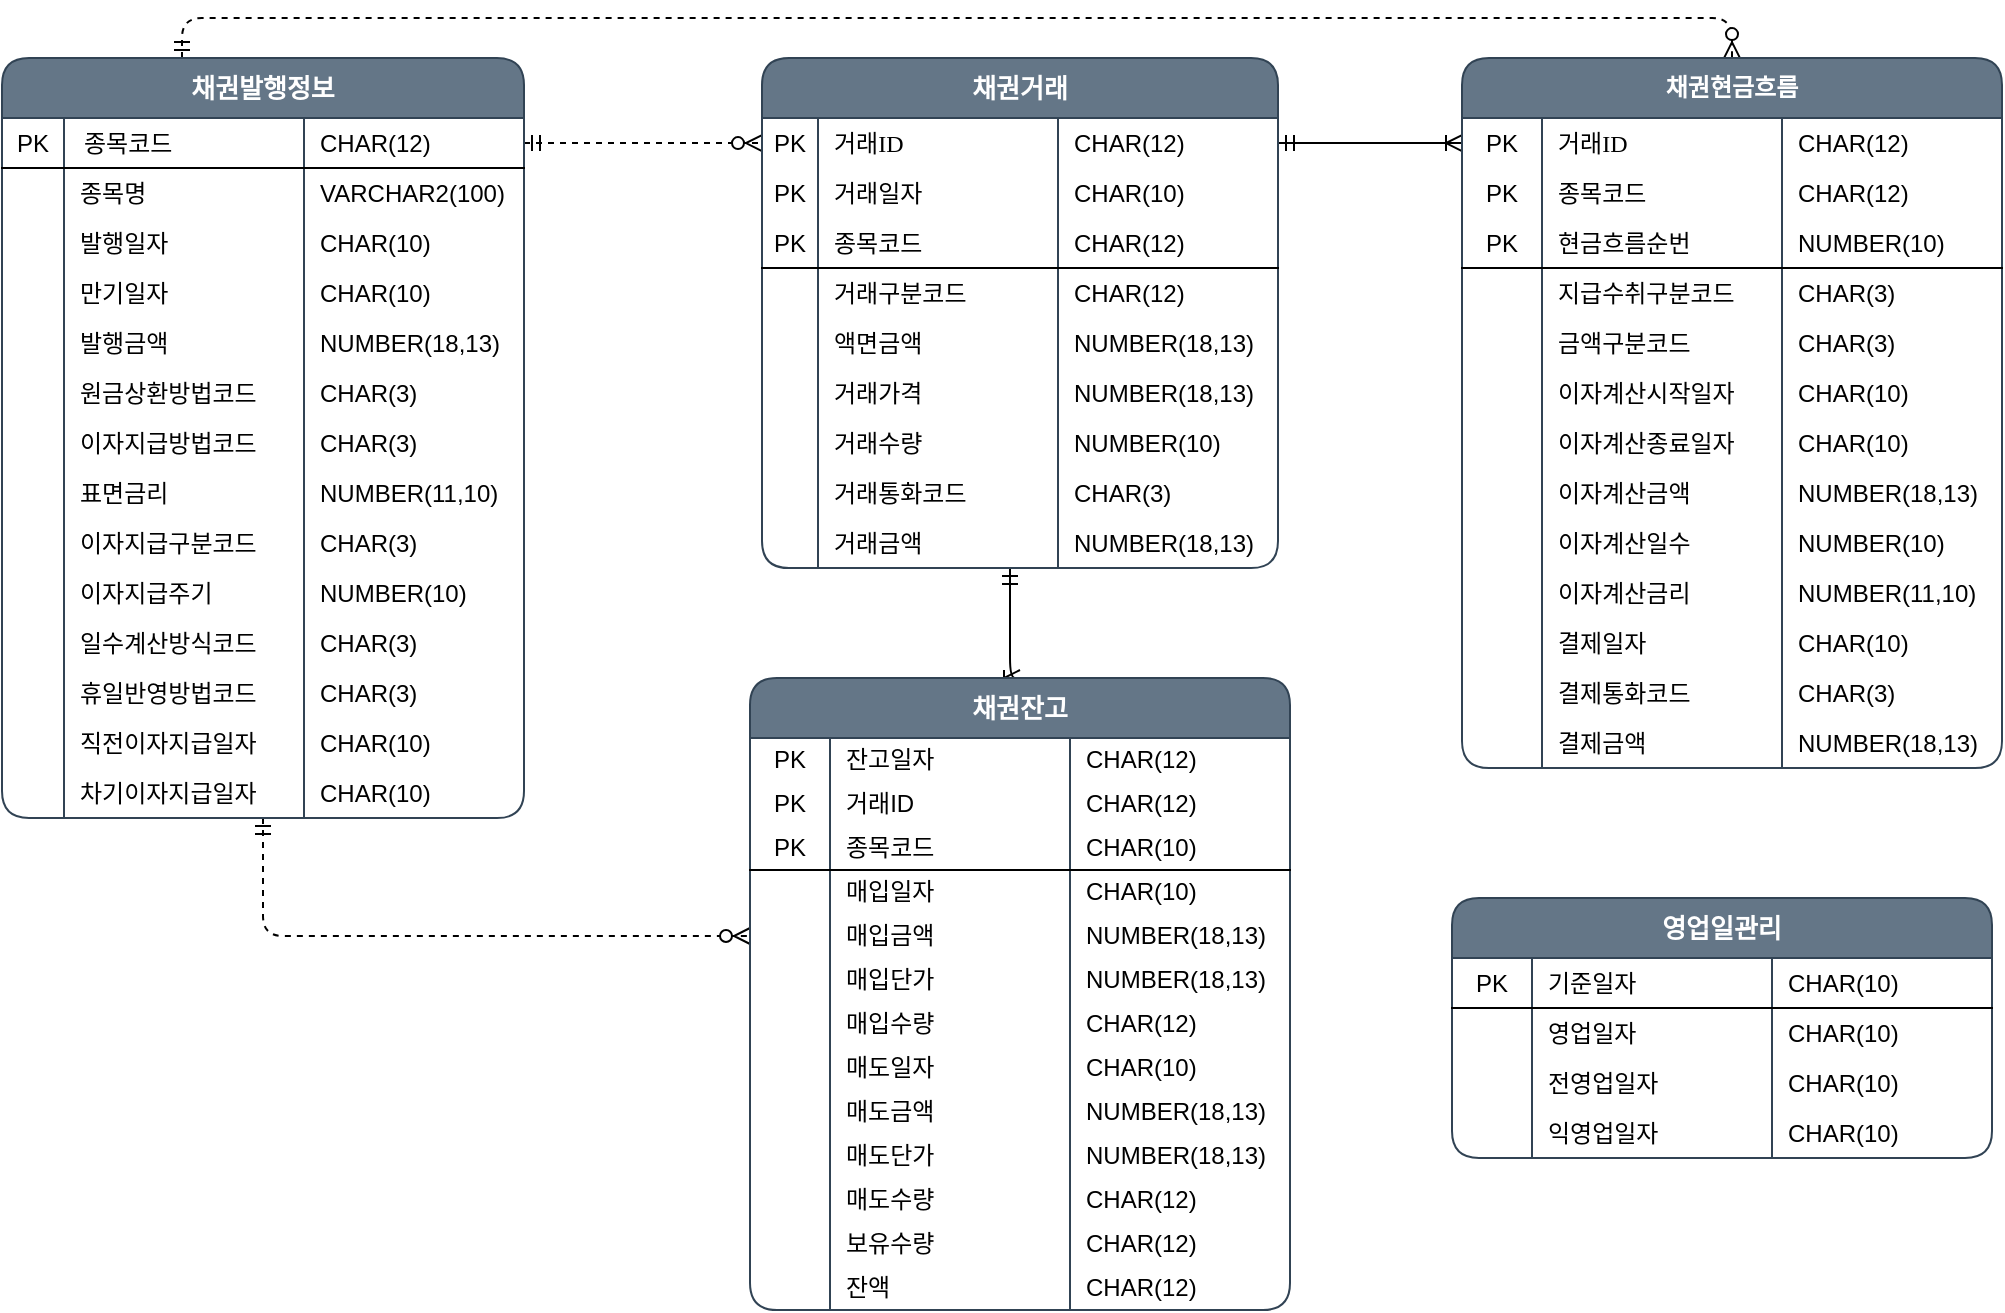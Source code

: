 <mxfile version="14.0.4" type="github">
  <diagram name="Page-1" id="2ca16b54-16f6-2749-3443-fa8db7711227">
    <mxGraphModel dx="1360" dy="802" grid="1" gridSize="10" guides="1" tooltips="1" connect="1" arrows="1" fold="1" page="1" pageScale="1" pageWidth="1100" pageHeight="850" background="none" math="0" shadow="0">
      <root>
        <mxCell id="0" />
        <mxCell id="1" parent="0" />
        <mxCell id="2ed32ef02a7f4228-18" style="edgeStyle=orthogonalEdgeStyle;html=1;labelBackgroundColor=none;startArrow=ERmandOne;endArrow=ERzeroToMany;fontFamily=Verdana;fontSize=12;align=left;endFill=1;dashed=1;exitX=1;exitY=0.5;exitDx=0;exitDy=0;entryX=0;entryY=0.5;entryDx=0;entryDy=0;" parent="1" source="1fRgIm-5sWAIXZUn4M2q-16" target="1fRgIm-5sWAIXZUn4M2q-86" edge="1">
          <mxGeometry relative="1" as="geometry">
            <mxPoint x="235" y="205.06" as="sourcePoint" />
            <mxPoint x="335" y="205.06" as="targetPoint" />
            <Array as="points" />
          </mxGeometry>
        </mxCell>
        <mxCell id="2ed32ef02a7f4228-19" style="edgeStyle=orthogonalEdgeStyle;html=1;dashed=1;labelBackgroundColor=none;startArrow=ERmandOne;endArrow=ERzeroToMany;fontFamily=Verdana;fontSize=12;align=left;entryX=0;entryY=0.5;entryDx=0;entryDy=0;endFill=1;exitX=0.5;exitY=1;exitDx=0;exitDy=0;" parent="1" source="1fRgIm-5sWAIXZUn4M2q-15" target="1fRgIm-5sWAIXZUn4M2q-150" edge="1">
          <mxGeometry relative="1" as="geometry">
            <Array as="points">
              <mxPoint x="186" y="479" />
            </Array>
            <mxPoint x="185" y="510.06" as="sourcePoint" />
            <mxPoint x="336.26" y="595.9" as="targetPoint" />
          </mxGeometry>
        </mxCell>
        <mxCell id="2ed32ef02a7f4228-20" style="edgeStyle=orthogonalEdgeStyle;html=1;dashed=1;labelBackgroundColor=none;startArrow=ERmandOne;endArrow=ERzeroToMany;fontFamily=Verdana;fontSize=12;align=left;exitX=0.5;exitY=0;exitDx=0;exitDy=0;endFill=1;entryX=0.5;entryY=0;entryDx=0;entryDy=0;" parent="1" target="1fRgIm-5sWAIXZUn4M2q-165" edge="1">
          <mxGeometry relative="1" as="geometry">
            <mxPoint x="145" y="40.06" as="sourcePoint" />
            <mxPoint x="905" y="30.06" as="targetPoint" />
            <Array as="points">
              <mxPoint x="145" y="20" />
              <mxPoint x="920" y="20" />
            </Array>
          </mxGeometry>
        </mxCell>
        <mxCell id="1fRgIm-5sWAIXZUn4M2q-3" style="edgeStyle=orthogonalEdgeStyle;html=1;labelBackgroundColor=none;startArrow=ERmandOne;endArrow=ERoneToMany;fontFamily=Verdana;fontSize=12;align=left;endFill=0;entryX=0;entryY=0.5;entryDx=0;entryDy=0;exitX=1;exitY=0.5;exitDx=0;exitDy=0;" parent="1" source="1fRgIm-5sWAIXZUn4M2q-86" target="1fRgIm-5sWAIXZUn4M2q-169" edge="1">
          <mxGeometry relative="1" as="geometry">
            <mxPoint x="515" y="71" as="sourcePoint" />
            <mxPoint x="642.12" y="70.66" as="targetPoint" />
            <Array as="points" />
          </mxGeometry>
        </mxCell>
        <mxCell id="1fRgIm-5sWAIXZUn4M2q-4" style="edgeStyle=orthogonalEdgeStyle;html=1;labelBackgroundColor=none;startArrow=ERmandOne;endArrow=ERoneToMany;fontFamily=Verdana;fontSize=12;align=left;endFill=0;entryX=0.5;entryY=0;entryDx=0;entryDy=0;" parent="1" source="1fRgIm-5sWAIXZUn4M2q-104" target="1fRgIm-5sWAIXZUn4M2q-137" edge="1">
          <mxGeometry relative="1" as="geometry">
            <mxPoint x="425" y="340.06" as="sourcePoint" />
            <mxPoint x="400" y="330" as="targetPoint" />
            <Array as="points">
              <mxPoint x="559" y="310" />
              <mxPoint x="559" y="310" />
            </Array>
          </mxGeometry>
        </mxCell>
        <mxCell id="1fRgIm-5sWAIXZUn4M2q-15" value="&lt;b style=&quot;text-align: left&quot;&gt;&lt;font style=&quot;font-size: 13px&quot;&gt;채권발행정보&lt;/font&gt;&lt;/b&gt;" style="shape=table;html=1;whiteSpace=wrap;startSize=30;container=1;collapsible=0;childLayout=tableLayout;fixedRows=1;rowLines=0;fontStyle=1;align=center;fontSize=12;fillColor=#647687;strokeColor=#314354;fontColor=#ffffff;rounded=1;shadow=0;sketch=0;fontFamily=Helvetica;" parent="1" vertex="1">
          <mxGeometry x="55" y="40.06" width="261" height="380" as="geometry" />
        </mxCell>
        <mxCell id="1fRgIm-5sWAIXZUn4M2q-16" value="" style="shape=partialRectangle;html=1;whiteSpace=wrap;collapsible=0;dropTarget=0;pointerEvents=0;fillColor=none;top=0;left=0;bottom=1;right=0;points=[[0,0.5],[1,0.5]];portConstraint=eastwest;fontSize=12;" parent="1fRgIm-5sWAIXZUn4M2q-15" vertex="1">
          <mxGeometry y="30" width="261" height="25" as="geometry" />
        </mxCell>
        <mxCell id="1fRgIm-5sWAIXZUn4M2q-17" value="PK" style="shape=partialRectangle;html=1;whiteSpace=wrap;connectable=0;fillColor=none;top=0;left=0;bottom=0;right=0;overflow=hidden;fontSize=12;" parent="1fRgIm-5sWAIXZUn4M2q-16" vertex="1">
          <mxGeometry width="31" height="25" as="geometry" />
        </mxCell>
        <mxCell id="1fRgIm-5sWAIXZUn4M2q-18" value="&lt;table cellpadding=&quot;2&quot; cellspacing=&quot;0&quot; style=&quot;font-family: verdana; font-size: 12px; width: 180px;&quot;&gt;&lt;tbody style=&quot;font-size: 12px;&quot;&gt;&lt;tr style=&quot;font-size: 12px;&quot;&gt;&lt;td style=&quot;font-size: 12px;&quot;&gt;종목코드&lt;/td&gt;&lt;/tr&gt;&lt;tr style=&quot;font-size: 12px;&quot;&gt;&lt;/tr&gt;&lt;/tbody&gt;&lt;/table&gt;" style="shape=partialRectangle;html=1;whiteSpace=wrap;connectable=0;top=0;left=0;bottom=0;right=0;align=left;spacingLeft=6;overflow=hidden;fontSize=12;labelBackgroundColor=none;fillColor=none;" parent="1fRgIm-5sWAIXZUn4M2q-16" vertex="1">
          <mxGeometry x="31" width="120" height="25" as="geometry" />
        </mxCell>
        <mxCell id="1fRgIm-5sWAIXZUn4M2q-276" value="CHAR(12)" style="shape=partialRectangle;html=1;whiteSpace=wrap;connectable=0;top=0;left=0;bottom=0;right=0;align=left;spacingLeft=6;overflow=hidden;fontSize=12;labelBackgroundColor=none;fillColor=none;" parent="1fRgIm-5sWAIXZUn4M2q-16" vertex="1">
          <mxGeometry x="151" width="110" height="25" as="geometry" />
        </mxCell>
        <mxCell id="1fRgIm-5sWAIXZUn4M2q-19" value="" style="shape=partialRectangle;html=1;whiteSpace=wrap;collapsible=0;dropTarget=0;pointerEvents=0;fillColor=none;top=0;left=0;bottom=0;right=0;points=[[0,0.5],[1,0.5]];portConstraint=eastwest;fontSize=12;" parent="1fRgIm-5sWAIXZUn4M2q-15" vertex="1">
          <mxGeometry y="55" width="261" height="25" as="geometry" />
        </mxCell>
        <mxCell id="1fRgIm-5sWAIXZUn4M2q-20" value="" style="shape=partialRectangle;html=1;whiteSpace=wrap;connectable=0;fillColor=none;top=0;left=0;bottom=0;right=0;overflow=hidden;fontSize=12;" parent="1fRgIm-5sWAIXZUn4M2q-19" vertex="1">
          <mxGeometry width="31" height="25" as="geometry" />
        </mxCell>
        <mxCell id="1fRgIm-5sWAIXZUn4M2q-21" value="종목명" style="shape=partialRectangle;html=1;whiteSpace=wrap;connectable=0;fillColor=none;top=0;left=0;bottom=0;right=0;align=left;spacingLeft=6;overflow=hidden;fontSize=12;" parent="1fRgIm-5sWAIXZUn4M2q-19" vertex="1">
          <mxGeometry x="31" width="120" height="25" as="geometry" />
        </mxCell>
        <mxCell id="1fRgIm-5sWAIXZUn4M2q-277" value="&lt;span style=&quot;font-size: 12px&quot;&gt;VARCHAR2(100)&lt;/span&gt;" style="shape=partialRectangle;html=1;whiteSpace=wrap;connectable=0;fillColor=none;top=0;left=0;bottom=0;right=0;align=left;spacingLeft=6;overflow=hidden;fontSize=12;" parent="1fRgIm-5sWAIXZUn4M2q-19" vertex="1">
          <mxGeometry x="151" width="110" height="25" as="geometry" />
        </mxCell>
        <mxCell id="1fRgIm-5sWAIXZUn4M2q-22" value="" style="shape=partialRectangle;html=1;whiteSpace=wrap;collapsible=0;dropTarget=0;pointerEvents=0;fillColor=none;top=0;left=0;bottom=0;right=0;points=[[0,0.5],[1,0.5]];portConstraint=eastwest;fontSize=12;" parent="1fRgIm-5sWAIXZUn4M2q-15" vertex="1">
          <mxGeometry y="80" width="261" height="25" as="geometry" />
        </mxCell>
        <mxCell id="1fRgIm-5sWAIXZUn4M2q-23" value="" style="shape=partialRectangle;html=1;whiteSpace=wrap;connectable=0;fillColor=none;top=0;left=0;bottom=0;right=0;overflow=hidden;fontSize=12;" parent="1fRgIm-5sWAIXZUn4M2q-22" vertex="1">
          <mxGeometry width="31" height="25" as="geometry" />
        </mxCell>
        <mxCell id="1fRgIm-5sWAIXZUn4M2q-24" value="발행일자" style="shape=partialRectangle;html=1;whiteSpace=wrap;connectable=0;fillColor=none;top=0;left=0;bottom=0;right=0;align=left;spacingLeft=6;overflow=hidden;fontSize=12;" parent="1fRgIm-5sWAIXZUn4M2q-22" vertex="1">
          <mxGeometry x="31" width="120" height="25" as="geometry" />
        </mxCell>
        <mxCell id="1fRgIm-5sWAIXZUn4M2q-278" value="&lt;span style=&quot;font-size: 12px&quot;&gt;CHAR(10)&lt;/span&gt;" style="shape=partialRectangle;html=1;whiteSpace=wrap;connectable=0;fillColor=none;top=0;left=0;bottom=0;right=0;align=left;spacingLeft=6;overflow=hidden;fontSize=12;" parent="1fRgIm-5sWAIXZUn4M2q-22" vertex="1">
          <mxGeometry x="151" width="110" height="25" as="geometry" />
        </mxCell>
        <mxCell id="1fRgIm-5sWAIXZUn4M2q-25" value="" style="shape=partialRectangle;html=1;whiteSpace=wrap;collapsible=0;dropTarget=0;pointerEvents=0;fillColor=none;top=0;left=0;bottom=0;right=0;points=[[0,0.5],[1,0.5]];portConstraint=eastwest;fontSize=12;" parent="1fRgIm-5sWAIXZUn4M2q-15" vertex="1">
          <mxGeometry y="105" width="261" height="25" as="geometry" />
        </mxCell>
        <mxCell id="1fRgIm-5sWAIXZUn4M2q-26" value="" style="shape=partialRectangle;html=1;whiteSpace=wrap;connectable=0;fillColor=none;top=0;left=0;bottom=0;right=0;overflow=hidden;fontSize=12;" parent="1fRgIm-5sWAIXZUn4M2q-25" vertex="1">
          <mxGeometry width="31" height="25" as="geometry" />
        </mxCell>
        <mxCell id="1fRgIm-5sWAIXZUn4M2q-27" value="만기일자" style="shape=partialRectangle;html=1;whiteSpace=wrap;connectable=0;fillColor=none;top=0;left=0;bottom=0;right=0;align=left;spacingLeft=6;overflow=hidden;fontSize=12;" parent="1fRgIm-5sWAIXZUn4M2q-25" vertex="1">
          <mxGeometry x="31" width="120" height="25" as="geometry" />
        </mxCell>
        <mxCell id="1fRgIm-5sWAIXZUn4M2q-279" value="&lt;span style=&quot;font-size: 12px&quot;&gt;CHAR(10)&lt;/span&gt;" style="shape=partialRectangle;html=1;whiteSpace=wrap;connectable=0;fillColor=none;top=0;left=0;bottom=0;right=0;align=left;spacingLeft=6;overflow=hidden;fontSize=12;" parent="1fRgIm-5sWAIXZUn4M2q-25" vertex="1">
          <mxGeometry x="151" width="110" height="25" as="geometry" />
        </mxCell>
        <mxCell id="1fRgIm-5sWAIXZUn4M2q-40" value="" style="shape=partialRectangle;html=1;whiteSpace=wrap;collapsible=0;dropTarget=0;pointerEvents=0;fillColor=none;top=0;left=0;bottom=0;right=0;points=[[0,0.5],[1,0.5]];portConstraint=eastwest;fontSize=12;" parent="1fRgIm-5sWAIXZUn4M2q-15" vertex="1">
          <mxGeometry y="130" width="261" height="25" as="geometry" />
        </mxCell>
        <mxCell id="1fRgIm-5sWAIXZUn4M2q-41" value="" style="shape=partialRectangle;html=1;whiteSpace=wrap;connectable=0;fillColor=none;top=0;left=0;bottom=0;right=0;overflow=hidden;fontSize=12;" parent="1fRgIm-5sWAIXZUn4M2q-40" vertex="1">
          <mxGeometry width="31" height="25" as="geometry" />
        </mxCell>
        <mxCell id="1fRgIm-5sWAIXZUn4M2q-42" value="발행금액" style="shape=partialRectangle;html=1;whiteSpace=wrap;connectable=0;fillColor=none;top=0;left=0;bottom=0;right=0;align=left;spacingLeft=6;overflow=hidden;fontSize=12;" parent="1fRgIm-5sWAIXZUn4M2q-40" vertex="1">
          <mxGeometry x="31" width="120" height="25" as="geometry" />
        </mxCell>
        <mxCell id="1fRgIm-5sWAIXZUn4M2q-280" value="&lt;span style=&quot;font-size: 12px&quot;&gt;NUMBER(18,13)&lt;/span&gt;" style="shape=partialRectangle;html=1;whiteSpace=wrap;connectable=0;fillColor=none;top=0;left=0;bottom=0;right=0;align=left;spacingLeft=6;overflow=hidden;fontSize=12;" parent="1fRgIm-5sWAIXZUn4M2q-40" vertex="1">
          <mxGeometry x="151" width="110" height="25" as="geometry" />
        </mxCell>
        <mxCell id="1fRgIm-5sWAIXZUn4M2q-58" value="" style="shape=partialRectangle;html=1;whiteSpace=wrap;collapsible=0;dropTarget=0;pointerEvents=0;fillColor=none;top=0;left=0;bottom=0;right=0;points=[[0,0.5],[1,0.5]];portConstraint=eastwest;fontSize=12;" parent="1fRgIm-5sWAIXZUn4M2q-15" vertex="1">
          <mxGeometry y="155" width="261" height="25" as="geometry" />
        </mxCell>
        <mxCell id="1fRgIm-5sWAIXZUn4M2q-59" value="" style="shape=partialRectangle;html=1;whiteSpace=wrap;connectable=0;fillColor=none;top=0;left=0;bottom=0;right=0;overflow=hidden;fontSize=12;" parent="1fRgIm-5sWAIXZUn4M2q-58" vertex="1">
          <mxGeometry width="31" height="25" as="geometry" />
        </mxCell>
        <mxCell id="1fRgIm-5sWAIXZUn4M2q-60" value="원금상환방법코드" style="shape=partialRectangle;html=1;whiteSpace=wrap;connectable=0;fillColor=none;top=0;left=0;bottom=0;right=0;align=left;spacingLeft=6;overflow=hidden;fontSize=12;" parent="1fRgIm-5sWAIXZUn4M2q-58" vertex="1">
          <mxGeometry x="31" width="120" height="25" as="geometry" />
        </mxCell>
        <mxCell id="1fRgIm-5sWAIXZUn4M2q-281" value="&lt;span style=&quot;font-size: 12px&quot;&gt;CHAR(3)&lt;/span&gt;" style="shape=partialRectangle;html=1;whiteSpace=wrap;connectable=0;fillColor=none;top=0;left=0;bottom=0;right=0;align=left;spacingLeft=6;overflow=hidden;fontSize=12;" parent="1fRgIm-5sWAIXZUn4M2q-58" vertex="1">
          <mxGeometry x="151" width="110" height="25" as="geometry" />
        </mxCell>
        <mxCell id="1fRgIm-5sWAIXZUn4M2q-61" value="" style="shape=partialRectangle;html=1;whiteSpace=wrap;collapsible=0;dropTarget=0;pointerEvents=0;fillColor=none;top=0;left=0;bottom=0;right=0;points=[[0,0.5],[1,0.5]];portConstraint=eastwest;fontSize=12;" parent="1fRgIm-5sWAIXZUn4M2q-15" vertex="1">
          <mxGeometry y="180" width="261" height="25" as="geometry" />
        </mxCell>
        <mxCell id="1fRgIm-5sWAIXZUn4M2q-62" value="" style="shape=partialRectangle;html=1;whiteSpace=wrap;connectable=0;fillColor=none;top=0;left=0;bottom=0;right=0;overflow=hidden;fontSize=12;" parent="1fRgIm-5sWAIXZUn4M2q-61" vertex="1">
          <mxGeometry width="31" height="25" as="geometry" />
        </mxCell>
        <mxCell id="1fRgIm-5sWAIXZUn4M2q-63" value="이자지급방법코드" style="shape=partialRectangle;html=1;whiteSpace=wrap;connectable=0;fillColor=none;top=0;left=0;bottom=0;right=0;align=left;spacingLeft=6;overflow=hidden;fontSize=12;" parent="1fRgIm-5sWAIXZUn4M2q-61" vertex="1">
          <mxGeometry x="31" width="120" height="25" as="geometry" />
        </mxCell>
        <mxCell id="1fRgIm-5sWAIXZUn4M2q-282" value="CHAR(3)" style="shape=partialRectangle;html=1;whiteSpace=wrap;connectable=0;fillColor=none;top=0;left=0;bottom=0;right=0;align=left;spacingLeft=6;overflow=hidden;fontSize=12;" parent="1fRgIm-5sWAIXZUn4M2q-61" vertex="1">
          <mxGeometry x="151" width="110" height="25" as="geometry" />
        </mxCell>
        <mxCell id="1fRgIm-5sWAIXZUn4M2q-64" value="" style="shape=partialRectangle;html=1;whiteSpace=wrap;collapsible=0;dropTarget=0;pointerEvents=0;fillColor=none;top=0;left=0;bottom=0;right=0;points=[[0,0.5],[1,0.5]];portConstraint=eastwest;fontSize=12;" parent="1fRgIm-5sWAIXZUn4M2q-15" vertex="1">
          <mxGeometry y="205" width="261" height="25" as="geometry" />
        </mxCell>
        <mxCell id="1fRgIm-5sWAIXZUn4M2q-65" value="" style="shape=partialRectangle;html=1;whiteSpace=wrap;connectable=0;fillColor=none;top=0;left=0;bottom=0;right=0;overflow=hidden;fontSize=12;" parent="1fRgIm-5sWAIXZUn4M2q-64" vertex="1">
          <mxGeometry width="31" height="25" as="geometry" />
        </mxCell>
        <mxCell id="1fRgIm-5sWAIXZUn4M2q-66" value="표면금리" style="shape=partialRectangle;html=1;whiteSpace=wrap;connectable=0;fillColor=none;top=0;left=0;bottom=0;right=0;align=left;spacingLeft=6;overflow=hidden;fontSize=12;" parent="1fRgIm-5sWAIXZUn4M2q-64" vertex="1">
          <mxGeometry x="31" width="120" height="25" as="geometry" />
        </mxCell>
        <mxCell id="1fRgIm-5sWAIXZUn4M2q-283" value="NUMBER(11,10)" style="shape=partialRectangle;html=1;whiteSpace=wrap;connectable=0;fillColor=none;top=0;left=0;bottom=0;right=0;align=left;spacingLeft=6;overflow=hidden;fontSize=12;" parent="1fRgIm-5sWAIXZUn4M2q-64" vertex="1">
          <mxGeometry x="151" width="110" height="25" as="geometry" />
        </mxCell>
        <mxCell id="1fRgIm-5sWAIXZUn4M2q-67" value="" style="shape=partialRectangle;html=1;whiteSpace=wrap;collapsible=0;dropTarget=0;pointerEvents=0;fillColor=none;top=0;left=0;bottom=0;right=0;points=[[0,0.5],[1,0.5]];portConstraint=eastwest;fontSize=12;" parent="1fRgIm-5sWAIXZUn4M2q-15" vertex="1">
          <mxGeometry y="230" width="261" height="25" as="geometry" />
        </mxCell>
        <mxCell id="1fRgIm-5sWAIXZUn4M2q-68" value="" style="shape=partialRectangle;html=1;whiteSpace=wrap;connectable=0;fillColor=none;top=0;left=0;bottom=0;right=0;overflow=hidden;fontSize=12;" parent="1fRgIm-5sWAIXZUn4M2q-67" vertex="1">
          <mxGeometry width="31" height="25" as="geometry" />
        </mxCell>
        <mxCell id="1fRgIm-5sWAIXZUn4M2q-69" value="이자지급구분코드" style="shape=partialRectangle;html=1;whiteSpace=wrap;connectable=0;fillColor=none;top=0;left=0;bottom=0;right=0;align=left;spacingLeft=6;overflow=hidden;fontSize=12;" parent="1fRgIm-5sWAIXZUn4M2q-67" vertex="1">
          <mxGeometry x="31" width="120" height="25" as="geometry" />
        </mxCell>
        <mxCell id="1fRgIm-5sWAIXZUn4M2q-284" value="CHAR(3)" style="shape=partialRectangle;html=1;whiteSpace=wrap;connectable=0;fillColor=none;top=0;left=0;bottom=0;right=0;align=left;spacingLeft=6;overflow=hidden;fontSize=12;" parent="1fRgIm-5sWAIXZUn4M2q-67" vertex="1">
          <mxGeometry x="151" width="110" height="25" as="geometry" />
        </mxCell>
        <mxCell id="1fRgIm-5sWAIXZUn4M2q-70" value="" style="shape=partialRectangle;html=1;whiteSpace=wrap;collapsible=0;dropTarget=0;pointerEvents=0;fillColor=none;top=0;left=0;bottom=0;right=0;points=[[0,0.5],[1,0.5]];portConstraint=eastwest;fontSize=12;" parent="1fRgIm-5sWAIXZUn4M2q-15" vertex="1">
          <mxGeometry y="255" width="261" height="25" as="geometry" />
        </mxCell>
        <mxCell id="1fRgIm-5sWAIXZUn4M2q-71" value="" style="shape=partialRectangle;html=1;whiteSpace=wrap;connectable=0;fillColor=none;top=0;left=0;bottom=0;right=0;overflow=hidden;fontSize=12;" parent="1fRgIm-5sWAIXZUn4M2q-70" vertex="1">
          <mxGeometry width="31" height="25" as="geometry" />
        </mxCell>
        <mxCell id="1fRgIm-5sWAIXZUn4M2q-72" value="이자지급주기" style="shape=partialRectangle;html=1;whiteSpace=wrap;connectable=0;fillColor=none;top=0;left=0;bottom=0;right=0;align=left;spacingLeft=6;overflow=hidden;fontSize=12;" parent="1fRgIm-5sWAIXZUn4M2q-70" vertex="1">
          <mxGeometry x="31" width="120" height="25" as="geometry" />
        </mxCell>
        <mxCell id="1fRgIm-5sWAIXZUn4M2q-285" value="&lt;span style=&quot;font-size: 12px&quot;&gt;NUMBER(10)&lt;/span&gt;" style="shape=partialRectangle;html=1;whiteSpace=wrap;connectable=0;fillColor=none;top=0;left=0;bottom=0;right=0;align=left;spacingLeft=6;overflow=hidden;fontSize=12;" parent="1fRgIm-5sWAIXZUn4M2q-70" vertex="1">
          <mxGeometry x="151" width="110" height="25" as="geometry" />
        </mxCell>
        <mxCell id="1fRgIm-5sWAIXZUn4M2q-73" value="" style="shape=partialRectangle;html=1;whiteSpace=wrap;collapsible=0;dropTarget=0;pointerEvents=0;fillColor=none;top=0;left=0;bottom=0;right=0;points=[[0,0.5],[1,0.5]];portConstraint=eastwest;fontSize=12;" parent="1fRgIm-5sWAIXZUn4M2q-15" vertex="1">
          <mxGeometry y="280" width="261" height="25" as="geometry" />
        </mxCell>
        <mxCell id="1fRgIm-5sWAIXZUn4M2q-74" value="" style="shape=partialRectangle;html=1;whiteSpace=wrap;connectable=0;fillColor=none;top=0;left=0;bottom=0;right=0;overflow=hidden;fontSize=12;" parent="1fRgIm-5sWAIXZUn4M2q-73" vertex="1">
          <mxGeometry width="31" height="25" as="geometry" />
        </mxCell>
        <mxCell id="1fRgIm-5sWAIXZUn4M2q-75" value="일수계산방식코드" style="shape=partialRectangle;html=1;whiteSpace=wrap;connectable=0;fillColor=none;top=0;left=0;bottom=0;right=0;align=left;spacingLeft=6;overflow=hidden;fontSize=12;" parent="1fRgIm-5sWAIXZUn4M2q-73" vertex="1">
          <mxGeometry x="31" width="120" height="25" as="geometry" />
        </mxCell>
        <mxCell id="1fRgIm-5sWAIXZUn4M2q-286" value="CHAR(3)" style="shape=partialRectangle;html=1;whiteSpace=wrap;connectable=0;fillColor=none;top=0;left=0;bottom=0;right=0;align=left;spacingLeft=6;overflow=hidden;fontSize=12;" parent="1fRgIm-5sWAIXZUn4M2q-73" vertex="1">
          <mxGeometry x="151" width="110" height="25" as="geometry" />
        </mxCell>
        <mxCell id="1fRgIm-5sWAIXZUn4M2q-76" value="" style="shape=partialRectangle;html=1;whiteSpace=wrap;collapsible=0;dropTarget=0;pointerEvents=0;fillColor=none;top=0;left=0;bottom=0;right=0;points=[[0,0.5],[1,0.5]];portConstraint=eastwest;fontSize=12;" parent="1fRgIm-5sWAIXZUn4M2q-15" vertex="1">
          <mxGeometry y="305" width="261" height="25" as="geometry" />
        </mxCell>
        <mxCell id="1fRgIm-5sWAIXZUn4M2q-77" value="" style="shape=partialRectangle;html=1;whiteSpace=wrap;connectable=0;fillColor=none;top=0;left=0;bottom=0;right=0;overflow=hidden;fontSize=12;" parent="1fRgIm-5sWAIXZUn4M2q-76" vertex="1">
          <mxGeometry width="31" height="25" as="geometry" />
        </mxCell>
        <mxCell id="1fRgIm-5sWAIXZUn4M2q-78" value="휴일반영방법코드" style="shape=partialRectangle;html=1;whiteSpace=wrap;connectable=0;fillColor=none;top=0;left=0;bottom=0;right=0;align=left;spacingLeft=6;overflow=hidden;fontSize=12;" parent="1fRgIm-5sWAIXZUn4M2q-76" vertex="1">
          <mxGeometry x="31" width="120" height="25" as="geometry" />
        </mxCell>
        <mxCell id="1fRgIm-5sWAIXZUn4M2q-287" value="CHAR(3)" style="shape=partialRectangle;html=1;whiteSpace=wrap;connectable=0;fillColor=none;top=0;left=0;bottom=0;right=0;align=left;spacingLeft=6;overflow=hidden;fontSize=12;" parent="1fRgIm-5sWAIXZUn4M2q-76" vertex="1">
          <mxGeometry x="151" width="110" height="25" as="geometry" />
        </mxCell>
        <mxCell id="1fRgIm-5sWAIXZUn4M2q-79" value="" style="shape=partialRectangle;html=1;whiteSpace=wrap;collapsible=0;dropTarget=0;pointerEvents=0;fillColor=none;top=0;left=0;bottom=0;right=0;points=[[0,0.5],[1,0.5]];portConstraint=eastwest;fontSize=12;" parent="1fRgIm-5sWAIXZUn4M2q-15" vertex="1">
          <mxGeometry y="330" width="261" height="25" as="geometry" />
        </mxCell>
        <mxCell id="1fRgIm-5sWAIXZUn4M2q-80" value="" style="shape=partialRectangle;html=1;whiteSpace=wrap;connectable=0;fillColor=none;top=0;left=0;bottom=0;right=0;overflow=hidden;fontSize=12;" parent="1fRgIm-5sWAIXZUn4M2q-79" vertex="1">
          <mxGeometry width="31" height="25" as="geometry" />
        </mxCell>
        <mxCell id="1fRgIm-5sWAIXZUn4M2q-81" value="직전이자지급일자" style="shape=partialRectangle;html=1;whiteSpace=wrap;connectable=0;fillColor=none;top=0;left=0;bottom=0;right=0;align=left;spacingLeft=6;overflow=hidden;fontSize=12;" parent="1fRgIm-5sWAIXZUn4M2q-79" vertex="1">
          <mxGeometry x="31" width="120" height="25" as="geometry" />
        </mxCell>
        <mxCell id="1fRgIm-5sWAIXZUn4M2q-288" value="&lt;span style=&quot;font-size: 12px&quot;&gt;CHAR(10)&lt;/span&gt;" style="shape=partialRectangle;html=1;whiteSpace=wrap;connectable=0;fillColor=none;top=0;left=0;bottom=0;right=0;align=left;spacingLeft=6;overflow=hidden;fontSize=12;" parent="1fRgIm-5sWAIXZUn4M2q-79" vertex="1">
          <mxGeometry x="151" width="110" height="25" as="geometry" />
        </mxCell>
        <mxCell id="1fRgIm-5sWAIXZUn4M2q-82" value="" style="shape=partialRectangle;html=1;whiteSpace=wrap;collapsible=0;dropTarget=0;pointerEvents=0;fillColor=none;top=0;left=0;bottom=0;right=0;points=[[0,0.5],[1,0.5]];portConstraint=eastwest;fontSize=12;" parent="1fRgIm-5sWAIXZUn4M2q-15" vertex="1">
          <mxGeometry y="355" width="261" height="25" as="geometry" />
        </mxCell>
        <mxCell id="1fRgIm-5sWAIXZUn4M2q-83" value="" style="shape=partialRectangle;html=1;whiteSpace=wrap;connectable=0;fillColor=none;top=0;left=0;bottom=0;right=0;overflow=hidden;fontSize=12;" parent="1fRgIm-5sWAIXZUn4M2q-82" vertex="1">
          <mxGeometry width="31" height="25" as="geometry" />
        </mxCell>
        <mxCell id="1fRgIm-5sWAIXZUn4M2q-84" value="차기이자지급일자" style="shape=partialRectangle;html=1;whiteSpace=wrap;connectable=0;fillColor=none;top=0;left=0;bottom=0;right=0;align=left;spacingLeft=6;overflow=hidden;fontSize=12;" parent="1fRgIm-5sWAIXZUn4M2q-82" vertex="1">
          <mxGeometry x="31" width="120" height="25" as="geometry" />
        </mxCell>
        <mxCell id="1fRgIm-5sWAIXZUn4M2q-289" value="CHAR(10)" style="shape=partialRectangle;html=1;whiteSpace=wrap;connectable=0;fillColor=none;top=0;left=0;bottom=0;right=0;align=left;spacingLeft=6;overflow=hidden;fontSize=12;" parent="1fRgIm-5sWAIXZUn4M2q-82" vertex="1">
          <mxGeometry x="151" width="110" height="25" as="geometry" />
        </mxCell>
        <mxCell id="1fRgIm-5sWAIXZUn4M2q-85" value="&lt;div style=&quot;text-align: left&quot;&gt;&lt;font style=&quot;font-size: 13px&quot;&gt;채권거래&lt;/font&gt;&lt;/div&gt;" style="shape=table;html=1;whiteSpace=wrap;startSize=30;container=1;collapsible=0;childLayout=tableLayout;fixedRows=1;rowLines=0;fontStyle=1;align=center;fontSize=12;fillColor=#647687;strokeColor=#314354;fontColor=#ffffff;rounded=1;shadow=0;sketch=0;fontFamily=Helvetica;" parent="1" vertex="1">
          <mxGeometry x="435" y="40.06" width="258" height="255" as="geometry" />
        </mxCell>
        <mxCell id="1fRgIm-5sWAIXZUn4M2q-86" value="" style="shape=partialRectangle;html=1;whiteSpace=wrap;collapsible=0;dropTarget=0;pointerEvents=0;fillColor=none;top=0;left=0;bottom=1;right=0;points=[[0,0.5],[1,0.5]];portConstraint=eastwest;strokeColor=none;fontSize=12;" parent="1fRgIm-5sWAIXZUn4M2q-85" vertex="1">
          <mxGeometry y="30" width="258" height="25" as="geometry" />
        </mxCell>
        <mxCell id="1fRgIm-5sWAIXZUn4M2q-87" value="&lt;span style=&quot;font-size: 12px;&quot;&gt;PK&lt;/span&gt;" style="shape=partialRectangle;html=1;whiteSpace=wrap;connectable=0;fillColor=none;top=0;left=0;bottom=0;right=0;overflow=hidden;fontSize=12;strokeColor=none;" parent="1fRgIm-5sWAIXZUn4M2q-86" vertex="1">
          <mxGeometry width="28" height="25" as="geometry" />
        </mxCell>
        <mxCell id="1fRgIm-5sWAIXZUn4M2q-88" value="&lt;font face=&quot;verdana&quot; style=&quot;font-size: 12px;&quot;&gt;거래ID&lt;/font&gt;" style="shape=partialRectangle;html=1;whiteSpace=wrap;connectable=0;fillColor=none;top=0;left=0;bottom=0;right=0;align=left;spacingLeft=6;overflow=hidden;fontSize=12;strokeColor=none;" parent="1fRgIm-5sWAIXZUn4M2q-86" vertex="1">
          <mxGeometry x="28" width="120" height="25" as="geometry" />
        </mxCell>
        <mxCell id="1fRgIm-5sWAIXZUn4M2q-290" value="&lt;span style=&quot;font-size: 12px;&quot;&gt;CHAR(12)&lt;/span&gt;" style="shape=partialRectangle;html=1;whiteSpace=wrap;connectable=0;fillColor=none;top=0;left=0;bottom=0;right=0;align=left;spacingLeft=6;overflow=hidden;fontSize=12;strokeColor=none;verticalAlign=middle;" parent="1fRgIm-5sWAIXZUn4M2q-86" vertex="1">
          <mxGeometry x="148" width="110" height="25" as="geometry" />
        </mxCell>
        <mxCell id="1fRgIm-5sWAIXZUn4M2q-131" value="" style="shape=partialRectangle;html=1;whiteSpace=wrap;collapsible=0;dropTarget=0;pointerEvents=0;fillColor=none;top=0;left=0;bottom=1;right=0;points=[[0,0.5],[1,0.5]];portConstraint=eastwest;strokeColor=none;fontSize=12;" parent="1fRgIm-5sWAIXZUn4M2q-85" vertex="1">
          <mxGeometry y="55" width="258" height="25" as="geometry" />
        </mxCell>
        <mxCell id="1fRgIm-5sWAIXZUn4M2q-132" value="&lt;span style=&quot;font-size: 12px;&quot;&gt;PK&lt;/span&gt;" style="shape=partialRectangle;html=1;whiteSpace=wrap;connectable=0;fillColor=none;top=0;left=0;bottom=0;right=0;overflow=hidden;fontSize=12;strokeColor=none;" parent="1fRgIm-5sWAIXZUn4M2q-131" vertex="1">
          <mxGeometry width="28" height="25" as="geometry" />
        </mxCell>
        <mxCell id="1fRgIm-5sWAIXZUn4M2q-133" value="&lt;font face=&quot;verdana&quot; style=&quot;font-size: 12px;&quot;&gt;거래일자&lt;/font&gt;" style="shape=partialRectangle;html=1;whiteSpace=wrap;connectable=0;fillColor=none;top=0;left=0;bottom=0;right=0;align=left;spacingLeft=6;overflow=hidden;fontSize=12;strokeColor=none;" parent="1fRgIm-5sWAIXZUn4M2q-131" vertex="1">
          <mxGeometry x="28" width="120" height="25" as="geometry" />
        </mxCell>
        <mxCell id="1fRgIm-5sWAIXZUn4M2q-291" value="CHAR(10)" style="shape=partialRectangle;html=1;whiteSpace=wrap;connectable=0;fillColor=none;top=0;left=0;bottom=0;right=0;align=left;spacingLeft=6;overflow=hidden;fontSize=12;strokeColor=none;verticalAlign=middle;" parent="1fRgIm-5sWAIXZUn4M2q-131" vertex="1">
          <mxGeometry x="148" width="110" height="25" as="geometry" />
        </mxCell>
        <mxCell id="1fRgIm-5sWAIXZUn4M2q-134" value="" style="shape=partialRectangle;html=1;whiteSpace=wrap;collapsible=0;dropTarget=0;pointerEvents=0;fillColor=none;top=0;left=0;bottom=1;right=0;points=[[0,0.5],[1,0.5]];portConstraint=eastwest;fontSize=12;" parent="1fRgIm-5sWAIXZUn4M2q-85" vertex="1">
          <mxGeometry y="80" width="258" height="25" as="geometry" />
        </mxCell>
        <mxCell id="1fRgIm-5sWAIXZUn4M2q-135" value="&lt;span style=&quot;font-size: 12px;&quot;&gt;PK&lt;/span&gt;" style="shape=partialRectangle;html=1;whiteSpace=wrap;connectable=0;fillColor=none;top=0;left=0;bottom=0;right=0;overflow=hidden;fontSize=12;strokeColor=none;" parent="1fRgIm-5sWAIXZUn4M2q-134" vertex="1">
          <mxGeometry width="28" height="25" as="geometry" />
        </mxCell>
        <mxCell id="1fRgIm-5sWAIXZUn4M2q-136" value="&lt;span style=&quot;font-family: &amp;#34;verdana&amp;#34;&quot;&gt;종목코드&lt;/span&gt;" style="shape=partialRectangle;html=1;whiteSpace=wrap;connectable=0;fillColor=none;top=0;left=0;bottom=0;right=0;align=left;spacingLeft=6;overflow=hidden;fontSize=12;strokeColor=none;" parent="1fRgIm-5sWAIXZUn4M2q-134" vertex="1">
          <mxGeometry x="28" width="120" height="25" as="geometry" />
        </mxCell>
        <mxCell id="1fRgIm-5sWAIXZUn4M2q-292" value="&lt;span style=&quot;font-size: 12px;&quot;&gt;CHAR(12)&lt;/span&gt;" style="shape=partialRectangle;html=1;whiteSpace=wrap;connectable=0;fillColor=none;top=0;left=0;bottom=0;right=0;align=left;spacingLeft=6;overflow=hidden;fontSize=12;strokeColor=none;verticalAlign=middle;" parent="1fRgIm-5sWAIXZUn4M2q-134" vertex="1">
          <mxGeometry x="148" width="110" height="25" as="geometry" />
        </mxCell>
        <mxCell id="1fRgIm-5sWAIXZUn4M2q-89" value="" style="shape=partialRectangle;html=1;whiteSpace=wrap;collapsible=0;dropTarget=0;pointerEvents=0;fillColor=none;top=0;left=0;bottom=0;right=0;points=[[0,0.5],[1,0.5]];portConstraint=eastwest;fontSize=12;" parent="1fRgIm-5sWAIXZUn4M2q-85" vertex="1">
          <mxGeometry y="105" width="258" height="25" as="geometry" />
        </mxCell>
        <mxCell id="1fRgIm-5sWAIXZUn4M2q-90" value="" style="shape=partialRectangle;html=1;whiteSpace=wrap;connectable=0;fillColor=none;top=0;left=0;bottom=0;right=0;overflow=hidden;fontSize=12;" parent="1fRgIm-5sWAIXZUn4M2q-89" vertex="1">
          <mxGeometry width="28" height="25" as="geometry" />
        </mxCell>
        <mxCell id="1fRgIm-5sWAIXZUn4M2q-91" value="거래구분코드" style="shape=partialRectangle;html=1;whiteSpace=wrap;connectable=0;fillColor=none;top=0;left=0;bottom=0;right=0;align=left;spacingLeft=6;overflow=hidden;fontSize=12;" parent="1fRgIm-5sWAIXZUn4M2q-89" vertex="1">
          <mxGeometry x="28" width="120" height="25" as="geometry" />
        </mxCell>
        <mxCell id="1fRgIm-5sWAIXZUn4M2q-293" value="&lt;span style=&quot;font-size: 12px;&quot;&gt;CHAR(12)&lt;/span&gt;" style="shape=partialRectangle;html=1;whiteSpace=wrap;connectable=0;fillColor=none;top=0;left=0;bottom=0;right=0;align=left;spacingLeft=6;overflow=hidden;fontSize=12;verticalAlign=middle;" parent="1fRgIm-5sWAIXZUn4M2q-89" vertex="1">
          <mxGeometry x="148" width="110" height="25" as="geometry" />
        </mxCell>
        <mxCell id="1fRgIm-5sWAIXZUn4M2q-92" value="" style="shape=partialRectangle;html=1;whiteSpace=wrap;collapsible=0;dropTarget=0;pointerEvents=0;fillColor=none;top=0;left=0;bottom=0;right=0;points=[[0,0.5],[1,0.5]];portConstraint=eastwest;fontSize=12;" parent="1fRgIm-5sWAIXZUn4M2q-85" vertex="1">
          <mxGeometry y="130" width="258" height="25" as="geometry" />
        </mxCell>
        <mxCell id="1fRgIm-5sWAIXZUn4M2q-93" value="" style="shape=partialRectangle;html=1;whiteSpace=wrap;connectable=0;fillColor=none;top=0;left=0;bottom=0;right=0;overflow=hidden;fontSize=12;" parent="1fRgIm-5sWAIXZUn4M2q-92" vertex="1">
          <mxGeometry width="28" height="25" as="geometry" />
        </mxCell>
        <mxCell id="1fRgIm-5sWAIXZUn4M2q-94" value="액면금액" style="shape=partialRectangle;html=1;whiteSpace=wrap;connectable=0;fillColor=none;top=0;left=0;bottom=0;right=0;align=left;spacingLeft=6;overflow=hidden;fontSize=12;" parent="1fRgIm-5sWAIXZUn4M2q-92" vertex="1">
          <mxGeometry x="28" width="120" height="25" as="geometry" />
        </mxCell>
        <mxCell id="1fRgIm-5sWAIXZUn4M2q-294" value="NUMBER(18,13)" style="shape=partialRectangle;html=1;whiteSpace=wrap;connectable=0;fillColor=none;top=0;left=0;bottom=0;right=0;align=left;spacingLeft=6;overflow=hidden;fontSize=12;verticalAlign=middle;" parent="1fRgIm-5sWAIXZUn4M2q-92" vertex="1">
          <mxGeometry x="148" width="110" height="25" as="geometry" />
        </mxCell>
        <mxCell id="1fRgIm-5sWAIXZUn4M2q-95" value="" style="shape=partialRectangle;html=1;whiteSpace=wrap;collapsible=0;dropTarget=0;pointerEvents=0;fillColor=none;top=0;left=0;bottom=0;right=0;points=[[0,0.5],[1,0.5]];portConstraint=eastwest;fontSize=12;" parent="1fRgIm-5sWAIXZUn4M2q-85" vertex="1">
          <mxGeometry y="155" width="258" height="25" as="geometry" />
        </mxCell>
        <mxCell id="1fRgIm-5sWAIXZUn4M2q-96" value="" style="shape=partialRectangle;html=1;whiteSpace=wrap;connectable=0;fillColor=none;top=0;left=0;bottom=0;right=0;overflow=hidden;fontSize=12;" parent="1fRgIm-5sWAIXZUn4M2q-95" vertex="1">
          <mxGeometry width="28" height="25" as="geometry" />
        </mxCell>
        <mxCell id="1fRgIm-5sWAIXZUn4M2q-97" value="거래가격" style="shape=partialRectangle;html=1;whiteSpace=wrap;connectable=0;fillColor=none;top=0;left=0;bottom=0;right=0;align=left;spacingLeft=6;overflow=hidden;fontSize=12;" parent="1fRgIm-5sWAIXZUn4M2q-95" vertex="1">
          <mxGeometry x="28" width="120" height="25" as="geometry" />
        </mxCell>
        <mxCell id="1fRgIm-5sWAIXZUn4M2q-295" value="NUMBER(18,13)" style="shape=partialRectangle;html=1;whiteSpace=wrap;connectable=0;fillColor=none;top=0;left=0;bottom=0;right=0;align=left;spacingLeft=6;overflow=hidden;fontSize=12;verticalAlign=middle;" parent="1fRgIm-5sWAIXZUn4M2q-95" vertex="1">
          <mxGeometry x="148" width="110" height="25" as="geometry" />
        </mxCell>
        <mxCell id="1fRgIm-5sWAIXZUn4M2q-98" value="" style="shape=partialRectangle;html=1;whiteSpace=wrap;collapsible=0;dropTarget=0;pointerEvents=0;fillColor=none;top=0;left=0;bottom=0;right=0;points=[[0,0.5],[1,0.5]];portConstraint=eastwest;fontSize=12;" parent="1fRgIm-5sWAIXZUn4M2q-85" vertex="1">
          <mxGeometry y="180" width="258" height="25" as="geometry" />
        </mxCell>
        <mxCell id="1fRgIm-5sWAIXZUn4M2q-99" value="" style="shape=partialRectangle;html=1;whiteSpace=wrap;connectable=0;fillColor=none;top=0;left=0;bottom=0;right=0;overflow=hidden;fontSize=12;" parent="1fRgIm-5sWAIXZUn4M2q-98" vertex="1">
          <mxGeometry width="28" height="25" as="geometry" />
        </mxCell>
        <mxCell id="1fRgIm-5sWAIXZUn4M2q-100" value="거래수량" style="shape=partialRectangle;html=1;whiteSpace=wrap;connectable=0;fillColor=none;top=0;left=0;bottom=0;right=0;align=left;spacingLeft=6;overflow=hidden;fontSize=12;" parent="1fRgIm-5sWAIXZUn4M2q-98" vertex="1">
          <mxGeometry x="28" width="120" height="25" as="geometry" />
        </mxCell>
        <mxCell id="1fRgIm-5sWAIXZUn4M2q-296" value="&lt;span style=&quot;font-size: 12px&quot;&gt;NUMBER(10)&lt;/span&gt;" style="shape=partialRectangle;html=1;whiteSpace=wrap;connectable=0;fillColor=none;top=0;left=0;bottom=0;right=0;align=left;spacingLeft=6;overflow=hidden;fontSize=12;verticalAlign=middle;" parent="1fRgIm-5sWAIXZUn4M2q-98" vertex="1">
          <mxGeometry x="148" width="110" height="25" as="geometry" />
        </mxCell>
        <mxCell id="1fRgIm-5sWAIXZUn4M2q-101" value="" style="shape=partialRectangle;html=1;whiteSpace=wrap;collapsible=0;dropTarget=0;pointerEvents=0;fillColor=none;top=0;left=0;bottom=0;right=0;points=[[0,0.5],[1,0.5]];portConstraint=eastwest;fontSize=12;" parent="1fRgIm-5sWAIXZUn4M2q-85" vertex="1">
          <mxGeometry y="205" width="258" height="25" as="geometry" />
        </mxCell>
        <mxCell id="1fRgIm-5sWAIXZUn4M2q-102" value="" style="shape=partialRectangle;html=1;whiteSpace=wrap;connectable=0;fillColor=none;top=0;left=0;bottom=0;right=0;overflow=hidden;fontSize=12;" parent="1fRgIm-5sWAIXZUn4M2q-101" vertex="1">
          <mxGeometry width="28" height="25" as="geometry" />
        </mxCell>
        <mxCell id="1fRgIm-5sWAIXZUn4M2q-103" value="거래통화코드" style="shape=partialRectangle;html=1;whiteSpace=wrap;connectable=0;fillColor=none;top=0;left=0;bottom=0;right=0;align=left;spacingLeft=6;overflow=hidden;fontSize=12;" parent="1fRgIm-5sWAIXZUn4M2q-101" vertex="1">
          <mxGeometry x="28" width="120" height="25" as="geometry" />
        </mxCell>
        <mxCell id="1fRgIm-5sWAIXZUn4M2q-297" value="&lt;span style=&quot;font-size: 12px&quot;&gt;CHAR(3)&lt;/span&gt;" style="shape=partialRectangle;html=1;whiteSpace=wrap;connectable=0;fillColor=none;top=0;left=0;bottom=0;right=0;align=left;spacingLeft=6;overflow=hidden;fontSize=12;verticalAlign=middle;" parent="1fRgIm-5sWAIXZUn4M2q-101" vertex="1">
          <mxGeometry x="148" width="110" height="25" as="geometry" />
        </mxCell>
        <mxCell id="1fRgIm-5sWAIXZUn4M2q-104" value="" style="shape=partialRectangle;html=1;whiteSpace=wrap;collapsible=0;dropTarget=0;pointerEvents=0;fillColor=none;top=0;left=0;bottom=0;right=0;points=[[0,0.5],[1,0.5]];portConstraint=eastwest;fontSize=12;" parent="1fRgIm-5sWAIXZUn4M2q-85" vertex="1">
          <mxGeometry y="230" width="258" height="25" as="geometry" />
        </mxCell>
        <mxCell id="1fRgIm-5sWAIXZUn4M2q-105" value="" style="shape=partialRectangle;html=1;whiteSpace=wrap;connectable=0;fillColor=none;top=0;left=0;bottom=0;right=0;overflow=hidden;fontSize=12;" parent="1fRgIm-5sWAIXZUn4M2q-104" vertex="1">
          <mxGeometry width="28" height="25" as="geometry" />
        </mxCell>
        <mxCell id="1fRgIm-5sWAIXZUn4M2q-106" value="거래금액" style="shape=partialRectangle;html=1;whiteSpace=wrap;connectable=0;fillColor=none;top=0;left=0;bottom=0;right=0;align=left;spacingLeft=6;overflow=hidden;fontSize=12;" parent="1fRgIm-5sWAIXZUn4M2q-104" vertex="1">
          <mxGeometry x="28" width="120" height="25" as="geometry" />
        </mxCell>
        <mxCell id="1fRgIm-5sWAIXZUn4M2q-298" value="NUMBER(18,13)" style="shape=partialRectangle;html=1;whiteSpace=wrap;connectable=0;fillColor=none;top=0;left=0;bottom=0;right=0;align=left;spacingLeft=6;overflow=hidden;fontSize=12;verticalAlign=middle;" parent="1fRgIm-5sWAIXZUn4M2q-104" vertex="1">
          <mxGeometry x="148" width="110" height="25" as="geometry" />
        </mxCell>
        <mxCell id="1fRgIm-5sWAIXZUn4M2q-137" value="&lt;div style=&quot;text-align: left&quot;&gt;&lt;font style=&quot;font-size: 13px&quot;&gt;채권잔고&lt;/font&gt;&lt;/div&gt;" style="shape=table;html=1;whiteSpace=wrap;startSize=30;container=1;collapsible=0;childLayout=tableLayout;fixedRows=1;rowLines=0;fontStyle=1;align=center;fontSize=12;fillColor=#647687;strokeColor=#314354;fontColor=#ffffff;rounded=1;shadow=0;sketch=0;fontFamily=Helvetica;" parent="1" vertex="1">
          <mxGeometry x="429" y="350" width="270" height="316" as="geometry" />
        </mxCell>
        <mxCell id="1fRgIm-5sWAIXZUn4M2q-141" value="" style="shape=partialRectangle;html=1;whiteSpace=wrap;collapsible=0;dropTarget=0;pointerEvents=0;fillColor=none;top=0;left=0;bottom=1;right=0;points=[[0,0.5],[1,0.5]];portConstraint=eastwest;strokeColor=none;fontSize=12;" parent="1fRgIm-5sWAIXZUn4M2q-137" vertex="1">
          <mxGeometry y="30" width="270" height="22" as="geometry" />
        </mxCell>
        <mxCell id="1fRgIm-5sWAIXZUn4M2q-142" value="&lt;span style=&quot;font-size: 12px;&quot;&gt;PK&lt;/span&gt;" style="shape=partialRectangle;html=1;whiteSpace=wrap;connectable=0;fillColor=none;top=0;left=0;bottom=0;right=0;overflow=hidden;fontSize=12;strokeColor=none;" parent="1fRgIm-5sWAIXZUn4M2q-141" vertex="1">
          <mxGeometry width="40" height="22" as="geometry" />
        </mxCell>
        <mxCell id="1fRgIm-5sWAIXZUn4M2q-143" value="&lt;font face=&quot;verdana&quot;&gt;잔고일자&lt;/font&gt;" style="shape=partialRectangle;html=1;whiteSpace=wrap;connectable=0;fillColor=none;top=0;left=0;bottom=0;right=0;align=left;spacingLeft=6;overflow=hidden;fontSize=12;strokeColor=none;" parent="1fRgIm-5sWAIXZUn4M2q-141" vertex="1">
          <mxGeometry x="40" width="120" height="22" as="geometry" />
        </mxCell>
        <mxCell id="1fRgIm-5sWAIXZUn4M2q-312" value="&lt;span style=&quot;font-size: 12px;&quot;&gt;CHAR(12)&lt;/span&gt;" style="shape=partialRectangle;html=1;whiteSpace=wrap;connectable=0;fillColor=none;top=0;left=0;bottom=0;right=0;align=left;spacingLeft=6;overflow=hidden;fontSize=12;strokeColor=none;" parent="1fRgIm-5sWAIXZUn4M2q-141" vertex="1">
          <mxGeometry x="160" width="110" height="22" as="geometry" />
        </mxCell>
        <mxCell id="1fRgIm-5sWAIXZUn4M2q-144" value="" style="shape=partialRectangle;html=1;whiteSpace=wrap;collapsible=0;dropTarget=0;pointerEvents=0;fillColor=none;top=0;left=0;bottom=1;right=0;points=[[0,0.5],[1,0.5]];portConstraint=eastwest;strokeColor=none;fontSize=12;" parent="1fRgIm-5sWAIXZUn4M2q-137" vertex="1">
          <mxGeometry y="52" width="270" height="22" as="geometry" />
        </mxCell>
        <mxCell id="1fRgIm-5sWAIXZUn4M2q-145" value="&lt;span style=&quot;font-size: 12px;&quot;&gt;PK&lt;/span&gt;" style="shape=partialRectangle;html=1;whiteSpace=wrap;connectable=0;fillColor=none;top=0;left=0;bottom=0;right=0;overflow=hidden;fontSize=12;strokeColor=none;" parent="1fRgIm-5sWAIXZUn4M2q-144" vertex="1">
          <mxGeometry width="40" height="22" as="geometry" />
        </mxCell>
        <mxCell id="1fRgIm-5sWAIXZUn4M2q-146" value="거래ID" style="shape=partialRectangle;html=1;whiteSpace=wrap;connectable=0;fillColor=none;top=0;left=0;bottom=0;right=0;align=left;spacingLeft=6;overflow=hidden;fontSize=12;strokeColor=none;" parent="1fRgIm-5sWAIXZUn4M2q-144" vertex="1">
          <mxGeometry x="40" width="120" height="22" as="geometry" />
        </mxCell>
        <mxCell id="1fRgIm-5sWAIXZUn4M2q-313" value="&lt;span style=&quot;font-size: 12px;&quot;&gt;CHAR(12)&lt;/span&gt;" style="shape=partialRectangle;html=1;whiteSpace=wrap;connectable=0;fillColor=none;top=0;left=0;bottom=0;right=0;align=left;spacingLeft=6;overflow=hidden;fontSize=12;strokeColor=none;" parent="1fRgIm-5sWAIXZUn4M2q-144" vertex="1">
          <mxGeometry x="160" width="110" height="22" as="geometry" />
        </mxCell>
        <mxCell id="1fRgIm-5sWAIXZUn4M2q-138" value="" style="shape=partialRectangle;html=1;whiteSpace=wrap;collapsible=0;dropTarget=0;pointerEvents=0;fillColor=none;top=0;left=0;bottom=1;right=0;points=[[0,0.5],[1,0.5]];portConstraint=eastwest;fontSize=12;" parent="1fRgIm-5sWAIXZUn4M2q-137" vertex="1">
          <mxGeometry y="74" width="270" height="22" as="geometry" />
        </mxCell>
        <mxCell id="1fRgIm-5sWAIXZUn4M2q-139" value="&lt;span style=&quot;font-size: 12px;&quot;&gt;PK&lt;/span&gt;" style="shape=partialRectangle;html=1;whiteSpace=wrap;connectable=0;fillColor=none;top=0;left=0;bottom=0;right=0;overflow=hidden;fontSize=12;strokeColor=none;" parent="1fRgIm-5sWAIXZUn4M2q-138" vertex="1">
          <mxGeometry width="40" height="22" as="geometry" />
        </mxCell>
        <mxCell id="1fRgIm-5sWAIXZUn4M2q-140" value="&lt;font face=&quot;verdana&quot;&gt;종목코드&lt;/font&gt;" style="shape=partialRectangle;html=1;whiteSpace=wrap;connectable=0;fillColor=none;top=0;left=0;bottom=0;right=0;align=left;spacingLeft=6;overflow=hidden;fontSize=12;strokeColor=none;" parent="1fRgIm-5sWAIXZUn4M2q-138" vertex="1">
          <mxGeometry x="40" width="120" height="22" as="geometry" />
        </mxCell>
        <mxCell id="1fRgIm-5sWAIXZUn4M2q-314" value="CHAR(10)" style="shape=partialRectangle;html=1;whiteSpace=wrap;connectable=0;fillColor=none;top=0;left=0;bottom=0;right=0;align=left;spacingLeft=6;overflow=hidden;fontSize=12;strokeColor=none;" parent="1fRgIm-5sWAIXZUn4M2q-138" vertex="1">
          <mxGeometry x="160" width="110" height="22" as="geometry" />
        </mxCell>
        <mxCell id="1fRgIm-5sWAIXZUn4M2q-147" value="" style="shape=partialRectangle;html=1;whiteSpace=wrap;collapsible=0;dropTarget=0;pointerEvents=0;fillColor=none;top=0;left=0;bottom=0;right=0;points=[[0,0.5],[1,0.5]];portConstraint=eastwest;fontSize=12;" parent="1fRgIm-5sWAIXZUn4M2q-137" vertex="1">
          <mxGeometry y="96" width="270" height="22" as="geometry" />
        </mxCell>
        <mxCell id="1fRgIm-5sWAIXZUn4M2q-148" value="" style="shape=partialRectangle;html=1;whiteSpace=wrap;connectable=0;fillColor=none;top=0;left=0;bottom=0;right=0;overflow=hidden;fontSize=12;" parent="1fRgIm-5sWAIXZUn4M2q-147" vertex="1">
          <mxGeometry width="40" height="22" as="geometry" />
        </mxCell>
        <mxCell id="1fRgIm-5sWAIXZUn4M2q-149" value="매입일자" style="shape=partialRectangle;html=1;whiteSpace=wrap;connectable=0;fillColor=none;top=0;left=0;bottom=0;right=0;align=left;spacingLeft=6;overflow=hidden;fontSize=12;" parent="1fRgIm-5sWAIXZUn4M2q-147" vertex="1">
          <mxGeometry x="40" width="120" height="22" as="geometry" />
        </mxCell>
        <mxCell id="1fRgIm-5sWAIXZUn4M2q-315" value="CHAR(10)" style="shape=partialRectangle;html=1;whiteSpace=wrap;connectable=0;fillColor=none;top=0;left=0;bottom=0;right=0;align=left;spacingLeft=6;overflow=hidden;fontSize=12;" parent="1fRgIm-5sWAIXZUn4M2q-147" vertex="1">
          <mxGeometry x="160" width="110" height="22" as="geometry" />
        </mxCell>
        <mxCell id="1fRgIm-5sWAIXZUn4M2q-150" value="" style="shape=partialRectangle;html=1;whiteSpace=wrap;collapsible=0;dropTarget=0;pointerEvents=0;fillColor=none;top=0;left=0;bottom=0;right=0;points=[[0,0.5],[1,0.5]];portConstraint=eastwest;fontSize=12;" parent="1fRgIm-5sWAIXZUn4M2q-137" vertex="1">
          <mxGeometry y="118" width="270" height="22" as="geometry" />
        </mxCell>
        <mxCell id="1fRgIm-5sWAIXZUn4M2q-151" value="" style="shape=partialRectangle;html=1;whiteSpace=wrap;connectable=0;fillColor=none;top=0;left=0;bottom=0;right=0;overflow=hidden;fontSize=12;" parent="1fRgIm-5sWAIXZUn4M2q-150" vertex="1">
          <mxGeometry width="40" height="22" as="geometry" />
        </mxCell>
        <mxCell id="1fRgIm-5sWAIXZUn4M2q-152" value="매입금액" style="shape=partialRectangle;html=1;whiteSpace=wrap;connectable=0;fillColor=none;top=0;left=0;bottom=0;right=0;align=left;spacingLeft=6;overflow=hidden;fontSize=12;" parent="1fRgIm-5sWAIXZUn4M2q-150" vertex="1">
          <mxGeometry x="40" width="120" height="22" as="geometry" />
        </mxCell>
        <mxCell id="1fRgIm-5sWAIXZUn4M2q-316" value="NUMBER(18,13)" style="shape=partialRectangle;html=1;whiteSpace=wrap;connectable=0;fillColor=none;top=0;left=0;bottom=0;right=0;align=left;spacingLeft=6;overflow=hidden;fontSize=12;" parent="1fRgIm-5sWAIXZUn4M2q-150" vertex="1">
          <mxGeometry x="160" width="110" height="22" as="geometry" />
        </mxCell>
        <mxCell id="1fRgIm-5sWAIXZUn4M2q-153" value="" style="shape=partialRectangle;html=1;whiteSpace=wrap;collapsible=0;dropTarget=0;pointerEvents=0;fillColor=none;top=0;left=0;bottom=0;right=0;points=[[0,0.5],[1,0.5]];portConstraint=eastwest;fontSize=12;" parent="1fRgIm-5sWAIXZUn4M2q-137" vertex="1">
          <mxGeometry y="140" width="270" height="22" as="geometry" />
        </mxCell>
        <mxCell id="1fRgIm-5sWAIXZUn4M2q-154" value="" style="shape=partialRectangle;html=1;whiteSpace=wrap;connectable=0;fillColor=none;top=0;left=0;bottom=0;right=0;overflow=hidden;fontSize=12;" parent="1fRgIm-5sWAIXZUn4M2q-153" vertex="1">
          <mxGeometry width="40" height="22" as="geometry" />
        </mxCell>
        <mxCell id="1fRgIm-5sWAIXZUn4M2q-155" value="매입단가" style="shape=partialRectangle;html=1;whiteSpace=wrap;connectable=0;fillColor=none;top=0;left=0;bottom=0;right=0;align=left;spacingLeft=6;overflow=hidden;fontSize=12;" parent="1fRgIm-5sWAIXZUn4M2q-153" vertex="1">
          <mxGeometry x="40" width="120" height="22" as="geometry" />
        </mxCell>
        <mxCell id="1fRgIm-5sWAIXZUn4M2q-317" value="NUMBER(18,13)" style="shape=partialRectangle;html=1;whiteSpace=wrap;connectable=0;fillColor=none;top=0;left=0;bottom=0;right=0;align=left;spacingLeft=6;overflow=hidden;fontSize=12;" parent="1fRgIm-5sWAIXZUn4M2q-153" vertex="1">
          <mxGeometry x="160" width="110" height="22" as="geometry" />
        </mxCell>
        <mxCell id="1fRgIm-5sWAIXZUn4M2q-156" value="" style="shape=partialRectangle;html=1;whiteSpace=wrap;collapsible=0;dropTarget=0;pointerEvents=0;fillColor=none;top=0;left=0;bottom=0;right=0;points=[[0,0.5],[1,0.5]];portConstraint=eastwest;fontSize=12;" parent="1fRgIm-5sWAIXZUn4M2q-137" vertex="1">
          <mxGeometry y="162" width="270" height="22" as="geometry" />
        </mxCell>
        <mxCell id="1fRgIm-5sWAIXZUn4M2q-157" value="" style="shape=partialRectangle;html=1;whiteSpace=wrap;connectable=0;fillColor=none;top=0;left=0;bottom=0;right=0;overflow=hidden;fontSize=12;" parent="1fRgIm-5sWAIXZUn4M2q-156" vertex="1">
          <mxGeometry width="40" height="22" as="geometry" />
        </mxCell>
        <mxCell id="1fRgIm-5sWAIXZUn4M2q-158" value="매입수량" style="shape=partialRectangle;html=1;whiteSpace=wrap;connectable=0;fillColor=none;top=0;left=0;bottom=0;right=0;align=left;spacingLeft=6;overflow=hidden;fontSize=12;" parent="1fRgIm-5sWAIXZUn4M2q-156" vertex="1">
          <mxGeometry x="40" width="120" height="22" as="geometry" />
        </mxCell>
        <mxCell id="1fRgIm-5sWAIXZUn4M2q-318" value="&lt;span style=&quot;font-size: 12px;&quot;&gt;CHAR(12)&lt;/span&gt;" style="shape=partialRectangle;html=1;whiteSpace=wrap;connectable=0;fillColor=none;top=0;left=0;bottom=0;right=0;align=left;spacingLeft=6;overflow=hidden;fontSize=12;" parent="1fRgIm-5sWAIXZUn4M2q-156" vertex="1">
          <mxGeometry x="160" width="110" height="22" as="geometry" />
        </mxCell>
        <mxCell id="1fRgIm-5sWAIXZUn4M2q-159" value="" style="shape=partialRectangle;html=1;whiteSpace=wrap;collapsible=0;dropTarget=0;pointerEvents=0;fillColor=none;top=0;left=0;bottom=0;right=0;points=[[0,0.5],[1,0.5]];portConstraint=eastwest;fontSize=12;" parent="1fRgIm-5sWAIXZUn4M2q-137" vertex="1">
          <mxGeometry y="184" width="270" height="22" as="geometry" />
        </mxCell>
        <mxCell id="1fRgIm-5sWAIXZUn4M2q-160" value="" style="shape=partialRectangle;html=1;whiteSpace=wrap;connectable=0;fillColor=none;top=0;left=0;bottom=0;right=0;overflow=hidden;fontSize=12;" parent="1fRgIm-5sWAIXZUn4M2q-159" vertex="1">
          <mxGeometry width="40" height="22" as="geometry" />
        </mxCell>
        <mxCell id="1fRgIm-5sWAIXZUn4M2q-161" value="매도일자" style="shape=partialRectangle;html=1;whiteSpace=wrap;connectable=0;fillColor=none;top=0;left=0;bottom=0;right=0;align=left;spacingLeft=6;overflow=hidden;fontSize=12;" parent="1fRgIm-5sWAIXZUn4M2q-159" vertex="1">
          <mxGeometry x="40" width="120" height="22" as="geometry" />
        </mxCell>
        <mxCell id="1fRgIm-5sWAIXZUn4M2q-319" value="CHAR(10)" style="shape=partialRectangle;html=1;whiteSpace=wrap;connectable=0;fillColor=none;top=0;left=0;bottom=0;right=0;align=left;spacingLeft=6;overflow=hidden;fontSize=12;" parent="1fRgIm-5sWAIXZUn4M2q-159" vertex="1">
          <mxGeometry x="160" width="110" height="22" as="geometry" />
        </mxCell>
        <mxCell id="1fRgIm-5sWAIXZUn4M2q-162" value="" style="shape=partialRectangle;html=1;whiteSpace=wrap;collapsible=0;dropTarget=0;pointerEvents=0;fillColor=none;top=0;left=0;bottom=0;right=0;points=[[0,0.5],[1,0.5]];portConstraint=eastwest;fontSize=12;" parent="1fRgIm-5sWAIXZUn4M2q-137" vertex="1">
          <mxGeometry y="206" width="270" height="22" as="geometry" />
        </mxCell>
        <mxCell id="1fRgIm-5sWAIXZUn4M2q-163" value="" style="shape=partialRectangle;html=1;whiteSpace=wrap;connectable=0;fillColor=none;top=0;left=0;bottom=0;right=0;overflow=hidden;fontSize=12;" parent="1fRgIm-5sWAIXZUn4M2q-162" vertex="1">
          <mxGeometry width="40" height="22" as="geometry" />
        </mxCell>
        <mxCell id="1fRgIm-5sWAIXZUn4M2q-164" value="매도금액" style="shape=partialRectangle;html=1;whiteSpace=wrap;connectable=0;fillColor=none;top=0;left=0;bottom=0;right=0;align=left;spacingLeft=6;overflow=hidden;fontSize=12;" parent="1fRgIm-5sWAIXZUn4M2q-162" vertex="1">
          <mxGeometry x="40" width="120" height="22" as="geometry" />
        </mxCell>
        <mxCell id="1fRgIm-5sWAIXZUn4M2q-320" value="NUMBER(18,13)" style="shape=partialRectangle;html=1;whiteSpace=wrap;connectable=0;fillColor=none;top=0;left=0;bottom=0;right=0;align=left;spacingLeft=6;overflow=hidden;fontSize=12;" parent="1fRgIm-5sWAIXZUn4M2q-162" vertex="1">
          <mxGeometry x="160" width="110" height="22" as="geometry" />
        </mxCell>
        <mxCell id="FuXdAp43fYio6SjYSNMr-37" value="" style="shape=partialRectangle;html=1;whiteSpace=wrap;collapsible=0;dropTarget=0;pointerEvents=0;fillColor=none;top=0;left=0;bottom=0;right=0;points=[[0,0.5],[1,0.5]];portConstraint=eastwest;fontSize=12;" vertex="1" parent="1fRgIm-5sWAIXZUn4M2q-137">
          <mxGeometry y="228" width="270" height="22" as="geometry" />
        </mxCell>
        <mxCell id="FuXdAp43fYio6SjYSNMr-38" value="" style="shape=partialRectangle;html=1;whiteSpace=wrap;connectable=0;fillColor=none;top=0;left=0;bottom=0;right=0;overflow=hidden;fontSize=12;" vertex="1" parent="FuXdAp43fYio6SjYSNMr-37">
          <mxGeometry width="40" height="22" as="geometry" />
        </mxCell>
        <mxCell id="FuXdAp43fYio6SjYSNMr-39" value="매도단가" style="shape=partialRectangle;html=1;whiteSpace=wrap;connectable=0;fillColor=none;top=0;left=0;bottom=0;right=0;align=left;spacingLeft=6;overflow=hidden;fontSize=12;" vertex="1" parent="FuXdAp43fYio6SjYSNMr-37">
          <mxGeometry x="40" width="120" height="22" as="geometry" />
        </mxCell>
        <mxCell id="FuXdAp43fYio6SjYSNMr-40" value="NUMBER(18,13)" style="shape=partialRectangle;html=1;whiteSpace=wrap;connectable=0;fillColor=none;top=0;left=0;bottom=0;right=0;align=left;spacingLeft=6;overflow=hidden;fontSize=12;" vertex="1" parent="FuXdAp43fYio6SjYSNMr-37">
          <mxGeometry x="160" width="110" height="22" as="geometry" />
        </mxCell>
        <mxCell id="FuXdAp43fYio6SjYSNMr-41" value="" style="shape=partialRectangle;html=1;whiteSpace=wrap;collapsible=0;dropTarget=0;pointerEvents=0;fillColor=none;top=0;left=0;bottom=0;right=0;points=[[0,0.5],[1,0.5]];portConstraint=eastwest;fontSize=12;" vertex="1" parent="1fRgIm-5sWAIXZUn4M2q-137">
          <mxGeometry y="250" width="270" height="22" as="geometry" />
        </mxCell>
        <mxCell id="FuXdAp43fYio6SjYSNMr-42" value="" style="shape=partialRectangle;html=1;whiteSpace=wrap;connectable=0;fillColor=none;top=0;left=0;bottom=0;right=0;overflow=hidden;fontSize=12;" vertex="1" parent="FuXdAp43fYio6SjYSNMr-41">
          <mxGeometry width="40" height="22" as="geometry" />
        </mxCell>
        <mxCell id="FuXdAp43fYio6SjYSNMr-43" value="매도수량" style="shape=partialRectangle;html=1;whiteSpace=wrap;connectable=0;fillColor=none;top=0;left=0;bottom=0;right=0;align=left;spacingLeft=6;overflow=hidden;fontSize=12;" vertex="1" parent="FuXdAp43fYio6SjYSNMr-41">
          <mxGeometry x="40" width="120" height="22" as="geometry" />
        </mxCell>
        <mxCell id="FuXdAp43fYio6SjYSNMr-44" value="&lt;span style=&quot;font-size: 12px;&quot;&gt;CHAR(12)&lt;/span&gt;" style="shape=partialRectangle;html=1;whiteSpace=wrap;connectable=0;fillColor=none;top=0;left=0;bottom=0;right=0;align=left;spacingLeft=6;overflow=hidden;fontSize=12;" vertex="1" parent="FuXdAp43fYio6SjYSNMr-41">
          <mxGeometry x="160" width="110" height="22" as="geometry" />
        </mxCell>
        <mxCell id="FuXdAp43fYio6SjYSNMr-45" value="" style="shape=partialRectangle;html=1;whiteSpace=wrap;collapsible=0;dropTarget=0;pointerEvents=0;fillColor=none;top=0;left=0;bottom=0;right=0;points=[[0,0.5],[1,0.5]];portConstraint=eastwest;fontSize=12;" vertex="1" parent="1fRgIm-5sWAIXZUn4M2q-137">
          <mxGeometry y="272" width="270" height="22" as="geometry" />
        </mxCell>
        <mxCell id="FuXdAp43fYio6SjYSNMr-46" value="" style="shape=partialRectangle;html=1;whiteSpace=wrap;connectable=0;fillColor=none;top=0;left=0;bottom=0;right=0;overflow=hidden;fontSize=12;" vertex="1" parent="FuXdAp43fYio6SjYSNMr-45">
          <mxGeometry width="40" height="22" as="geometry" />
        </mxCell>
        <mxCell id="FuXdAp43fYio6SjYSNMr-47" value="보유수량" style="shape=partialRectangle;html=1;whiteSpace=wrap;connectable=0;fillColor=none;top=0;left=0;bottom=0;right=0;align=left;spacingLeft=6;overflow=hidden;fontSize=12;" vertex="1" parent="FuXdAp43fYio6SjYSNMr-45">
          <mxGeometry x="40" width="120" height="22" as="geometry" />
        </mxCell>
        <mxCell id="FuXdAp43fYio6SjYSNMr-48" value="&lt;span style=&quot;font-size: 12px;&quot;&gt;CHAR(12)&lt;/span&gt;" style="shape=partialRectangle;html=1;whiteSpace=wrap;connectable=0;fillColor=none;top=0;left=0;bottom=0;right=0;align=left;spacingLeft=6;overflow=hidden;fontSize=12;" vertex="1" parent="FuXdAp43fYio6SjYSNMr-45">
          <mxGeometry x="160" width="110" height="22" as="geometry" />
        </mxCell>
        <mxCell id="FuXdAp43fYio6SjYSNMr-145" value="" style="shape=partialRectangle;html=1;whiteSpace=wrap;collapsible=0;dropTarget=0;pointerEvents=0;fillColor=none;top=0;left=0;bottom=0;right=0;points=[[0,0.5],[1,0.5]];portConstraint=eastwest;fontSize=12;" vertex="1" parent="1fRgIm-5sWAIXZUn4M2q-137">
          <mxGeometry y="294" width="270" height="22" as="geometry" />
        </mxCell>
        <mxCell id="FuXdAp43fYio6SjYSNMr-146" value="" style="shape=partialRectangle;html=1;whiteSpace=wrap;connectable=0;fillColor=none;top=0;left=0;bottom=0;right=0;overflow=hidden;fontSize=12;" vertex="1" parent="FuXdAp43fYio6SjYSNMr-145">
          <mxGeometry width="40" height="22" as="geometry" />
        </mxCell>
        <mxCell id="FuXdAp43fYio6SjYSNMr-147" value="잔액" style="shape=partialRectangle;html=1;whiteSpace=wrap;connectable=0;fillColor=none;top=0;left=0;bottom=0;right=0;align=left;spacingLeft=6;overflow=hidden;fontSize=12;" vertex="1" parent="FuXdAp43fYio6SjYSNMr-145">
          <mxGeometry x="40" width="120" height="22" as="geometry" />
        </mxCell>
        <mxCell id="FuXdAp43fYio6SjYSNMr-148" value="&lt;span style=&quot;font-size: 12px;&quot;&gt;CHAR(12)&lt;/span&gt;" style="shape=partialRectangle;html=1;whiteSpace=wrap;connectable=0;fillColor=none;top=0;left=0;bottom=0;right=0;align=left;spacingLeft=6;overflow=hidden;fontSize=12;" vertex="1" parent="FuXdAp43fYio6SjYSNMr-145">
          <mxGeometry x="160" width="110" height="22" as="geometry" />
        </mxCell>
        <mxCell id="1fRgIm-5sWAIXZUn4M2q-165" value="&lt;div style=&quot;text-align: left; font-size: 12px;&quot;&gt;&lt;span style=&quot;font-size: 12px;&quot;&gt;채권현금흐름&lt;/span&gt;&lt;/div&gt;" style="shape=table;html=1;whiteSpace=wrap;startSize=30;container=1;collapsible=0;childLayout=tableLayout;fixedRows=1;rowLines=0;fontStyle=1;align=center;fontSize=12;fillColor=#647687;strokeColor=#314354;fontColor=#ffffff;rounded=1;shadow=0;sketch=0;fontFamily=Helvetica;" parent="1" vertex="1">
          <mxGeometry x="785" y="40.06" width="270" height="355" as="geometry" />
        </mxCell>
        <mxCell id="1fRgIm-5sWAIXZUn4M2q-169" value="" style="shape=partialRectangle;html=1;whiteSpace=wrap;collapsible=0;dropTarget=0;pointerEvents=0;fillColor=none;top=0;left=0;bottom=1;right=0;points=[[0,0.5],[1,0.5]];portConstraint=eastwest;strokeColor=none;fontSize=12;" parent="1fRgIm-5sWAIXZUn4M2q-165" vertex="1">
          <mxGeometry y="30" width="270" height="25" as="geometry" />
        </mxCell>
        <mxCell id="1fRgIm-5sWAIXZUn4M2q-170" value="&lt;span style=&quot;font-size: 12px;&quot;&gt;PK&lt;/span&gt;" style="shape=partialRectangle;html=1;whiteSpace=wrap;connectable=0;fillColor=none;top=0;left=0;bottom=0;right=0;overflow=hidden;fontSize=12;strokeColor=none;" parent="1fRgIm-5sWAIXZUn4M2q-169" vertex="1">
          <mxGeometry width="40" height="25" as="geometry" />
        </mxCell>
        <mxCell id="1fRgIm-5sWAIXZUn4M2q-171" value="&lt;font face=&quot;verdana&quot; style=&quot;font-size: 12px;&quot;&gt;거래ID&lt;/font&gt;" style="shape=partialRectangle;html=1;whiteSpace=wrap;connectable=0;fillColor=none;top=0;left=0;bottom=0;right=0;align=left;spacingLeft=6;overflow=hidden;fontSize=12;strokeColor=none;" parent="1fRgIm-5sWAIXZUn4M2q-169" vertex="1">
          <mxGeometry x="40" width="120" height="25" as="geometry" />
        </mxCell>
        <mxCell id="1fRgIm-5sWAIXZUn4M2q-299" value="&lt;span style=&quot;font-size: 12px;&quot;&gt;CHAR(12)&lt;/span&gt;" style="shape=partialRectangle;html=1;whiteSpace=wrap;connectable=0;fillColor=none;top=0;left=0;bottom=0;right=0;align=left;spacingLeft=6;overflow=hidden;fontSize=12;strokeColor=none;" parent="1fRgIm-5sWAIXZUn4M2q-169" vertex="1">
          <mxGeometry x="160" width="110" height="25" as="geometry" />
        </mxCell>
        <mxCell id="1fRgIm-5sWAIXZUn4M2q-172" value="" style="shape=partialRectangle;html=1;whiteSpace=wrap;collapsible=0;dropTarget=0;pointerEvents=0;fillColor=none;top=0;left=0;bottom=1;right=0;points=[[0,0.5],[1,0.5]];portConstraint=eastwest;strokeColor=none;fontSize=12;" parent="1fRgIm-5sWAIXZUn4M2q-165" vertex="1">
          <mxGeometry y="55" width="270" height="25" as="geometry" />
        </mxCell>
        <mxCell id="1fRgIm-5sWAIXZUn4M2q-173" value="&lt;span style=&quot;font-size: 12px;&quot;&gt;PK&lt;/span&gt;" style="shape=partialRectangle;html=1;whiteSpace=wrap;connectable=0;fillColor=none;top=0;left=0;bottom=0;right=0;overflow=hidden;fontSize=12;strokeColor=none;" parent="1fRgIm-5sWAIXZUn4M2q-172" vertex="1">
          <mxGeometry width="40" height="25" as="geometry" />
        </mxCell>
        <mxCell id="1fRgIm-5sWAIXZUn4M2q-174" value="&lt;span style=&quot;font-family: &amp;#34;verdana&amp;#34;&quot;&gt;종목코드&lt;/span&gt;" style="shape=partialRectangle;html=1;whiteSpace=wrap;connectable=0;fillColor=none;top=0;left=0;bottom=0;right=0;align=left;spacingLeft=6;overflow=hidden;fontSize=12;strokeColor=none;" parent="1fRgIm-5sWAIXZUn4M2q-172" vertex="1">
          <mxGeometry x="40" width="120" height="25" as="geometry" />
        </mxCell>
        <mxCell id="1fRgIm-5sWAIXZUn4M2q-300" value="&lt;span style=&quot;font-size: 12px;&quot;&gt;CHAR(12)&lt;/span&gt;" style="shape=partialRectangle;html=1;whiteSpace=wrap;connectable=0;fillColor=none;top=0;left=0;bottom=0;right=0;align=left;spacingLeft=6;overflow=hidden;fontSize=12;strokeColor=none;" parent="1fRgIm-5sWAIXZUn4M2q-172" vertex="1">
          <mxGeometry x="160" width="110" height="25" as="geometry" />
        </mxCell>
        <mxCell id="1fRgIm-5sWAIXZUn4M2q-166" value="" style="shape=partialRectangle;html=1;whiteSpace=wrap;collapsible=0;dropTarget=0;pointerEvents=0;fillColor=none;top=0;left=0;bottom=1;right=0;points=[[0,0.5],[1,0.5]];portConstraint=eastwest;fontSize=12;" parent="1fRgIm-5sWAIXZUn4M2q-165" vertex="1">
          <mxGeometry y="80" width="270" height="25" as="geometry" />
        </mxCell>
        <mxCell id="1fRgIm-5sWAIXZUn4M2q-167" value="&lt;span style=&quot;font-size: 12px;&quot;&gt;PK&lt;/span&gt;" style="shape=partialRectangle;html=1;whiteSpace=wrap;connectable=0;fillColor=none;top=0;left=0;bottom=0;right=0;overflow=hidden;fontSize=12;strokeColor=none;" parent="1fRgIm-5sWAIXZUn4M2q-166" vertex="1">
          <mxGeometry width="40" height="25" as="geometry" />
        </mxCell>
        <mxCell id="1fRgIm-5sWAIXZUn4M2q-168" value="&lt;font face=&quot;verdana&quot; style=&quot;font-size: 12px;&quot;&gt;현금흐름순번&lt;/font&gt;" style="shape=partialRectangle;html=1;whiteSpace=wrap;connectable=0;fillColor=none;top=0;left=0;bottom=0;right=0;align=left;spacingLeft=6;overflow=hidden;fontSize=12;strokeColor=none;" parent="1fRgIm-5sWAIXZUn4M2q-166" vertex="1">
          <mxGeometry x="40" width="120" height="25" as="geometry" />
        </mxCell>
        <mxCell id="1fRgIm-5sWAIXZUn4M2q-301" value="&lt;span style=&quot;font-size: 12px&quot;&gt;NUMBER(10)&lt;/span&gt;" style="shape=partialRectangle;html=1;whiteSpace=wrap;connectable=0;fillColor=none;top=0;left=0;bottom=0;right=0;align=left;spacingLeft=6;overflow=hidden;fontSize=12;strokeColor=none;" parent="1fRgIm-5sWAIXZUn4M2q-166" vertex="1">
          <mxGeometry x="160" width="110" height="25" as="geometry" />
        </mxCell>
        <mxCell id="1fRgIm-5sWAIXZUn4M2q-175" value="" style="shape=partialRectangle;html=1;whiteSpace=wrap;collapsible=0;dropTarget=0;pointerEvents=0;fillColor=none;top=0;left=0;bottom=0;right=0;points=[[0,0.5],[1,0.5]];portConstraint=eastwest;fontSize=12;" parent="1fRgIm-5sWAIXZUn4M2q-165" vertex="1">
          <mxGeometry y="105" width="270" height="25" as="geometry" />
        </mxCell>
        <mxCell id="1fRgIm-5sWAIXZUn4M2q-176" value="" style="shape=partialRectangle;html=1;whiteSpace=wrap;connectable=0;fillColor=none;top=0;left=0;bottom=0;right=0;overflow=hidden;fontSize=12;" parent="1fRgIm-5sWAIXZUn4M2q-175" vertex="1">
          <mxGeometry width="40" height="25" as="geometry" />
        </mxCell>
        <mxCell id="1fRgIm-5sWAIXZUn4M2q-177" value="지급수취구분코드" style="shape=partialRectangle;html=1;whiteSpace=wrap;connectable=0;fillColor=none;top=0;left=0;bottom=0;right=0;align=left;spacingLeft=6;overflow=hidden;fontSize=12;" parent="1fRgIm-5sWAIXZUn4M2q-175" vertex="1">
          <mxGeometry x="40" width="120" height="25" as="geometry" />
        </mxCell>
        <mxCell id="1fRgIm-5sWAIXZUn4M2q-302" value="CHAR(3)" style="shape=partialRectangle;html=1;whiteSpace=wrap;connectable=0;fillColor=none;top=0;left=0;bottom=0;right=0;align=left;spacingLeft=6;overflow=hidden;fontSize=12;" parent="1fRgIm-5sWAIXZUn4M2q-175" vertex="1">
          <mxGeometry x="160" width="110" height="25" as="geometry" />
        </mxCell>
        <mxCell id="1fRgIm-5sWAIXZUn4M2q-178" value="" style="shape=partialRectangle;html=1;whiteSpace=wrap;collapsible=0;dropTarget=0;pointerEvents=0;fillColor=none;top=0;left=0;bottom=0;right=0;points=[[0,0.5],[1,0.5]];portConstraint=eastwest;fontSize=12;" parent="1fRgIm-5sWAIXZUn4M2q-165" vertex="1">
          <mxGeometry y="130" width="270" height="25" as="geometry" />
        </mxCell>
        <mxCell id="1fRgIm-5sWAIXZUn4M2q-179" value="" style="shape=partialRectangle;html=1;whiteSpace=wrap;connectable=0;fillColor=none;top=0;left=0;bottom=0;right=0;overflow=hidden;fontSize=12;" parent="1fRgIm-5sWAIXZUn4M2q-178" vertex="1">
          <mxGeometry width="40" height="25" as="geometry" />
        </mxCell>
        <mxCell id="1fRgIm-5sWAIXZUn4M2q-180" value="금액구분코드" style="shape=partialRectangle;html=1;whiteSpace=wrap;connectable=0;fillColor=none;top=0;left=0;bottom=0;right=0;align=left;spacingLeft=6;overflow=hidden;fontSize=12;" parent="1fRgIm-5sWAIXZUn4M2q-178" vertex="1">
          <mxGeometry x="40" width="120" height="25" as="geometry" />
        </mxCell>
        <mxCell id="1fRgIm-5sWAIXZUn4M2q-303" value="CHAR(3)" style="shape=partialRectangle;html=1;whiteSpace=wrap;connectable=0;fillColor=none;top=0;left=0;bottom=0;right=0;align=left;spacingLeft=6;overflow=hidden;fontSize=12;" parent="1fRgIm-5sWAIXZUn4M2q-178" vertex="1">
          <mxGeometry x="160" width="110" height="25" as="geometry" />
        </mxCell>
        <mxCell id="1fRgIm-5sWAIXZUn4M2q-181" value="" style="shape=partialRectangle;html=1;whiteSpace=wrap;collapsible=0;dropTarget=0;pointerEvents=0;fillColor=none;top=0;left=0;bottom=0;right=0;points=[[0,0.5],[1,0.5]];portConstraint=eastwest;fontSize=12;" parent="1fRgIm-5sWAIXZUn4M2q-165" vertex="1">
          <mxGeometry y="155" width="270" height="25" as="geometry" />
        </mxCell>
        <mxCell id="1fRgIm-5sWAIXZUn4M2q-182" value="" style="shape=partialRectangle;html=1;whiteSpace=wrap;connectable=0;fillColor=none;top=0;left=0;bottom=0;right=0;overflow=hidden;fontSize=12;" parent="1fRgIm-5sWAIXZUn4M2q-181" vertex="1">
          <mxGeometry width="40" height="25" as="geometry" />
        </mxCell>
        <mxCell id="1fRgIm-5sWAIXZUn4M2q-183" value="이자계산시작일자" style="shape=partialRectangle;html=1;whiteSpace=wrap;connectable=0;fillColor=none;top=0;left=0;bottom=0;right=0;align=left;spacingLeft=6;overflow=hidden;fontSize=12;" parent="1fRgIm-5sWAIXZUn4M2q-181" vertex="1">
          <mxGeometry x="40" width="120" height="25" as="geometry" />
        </mxCell>
        <mxCell id="1fRgIm-5sWAIXZUn4M2q-304" value="&lt;span style=&quot;font-size: 12px&quot;&gt;CHAR(10)&lt;/span&gt;" style="shape=partialRectangle;html=1;whiteSpace=wrap;connectable=0;fillColor=none;top=0;left=0;bottom=0;right=0;align=left;spacingLeft=6;overflow=hidden;fontSize=12;" parent="1fRgIm-5sWAIXZUn4M2q-181" vertex="1">
          <mxGeometry x="160" width="110" height="25" as="geometry" />
        </mxCell>
        <mxCell id="1fRgIm-5sWAIXZUn4M2q-184" value="" style="shape=partialRectangle;html=1;whiteSpace=wrap;collapsible=0;dropTarget=0;pointerEvents=0;fillColor=none;top=0;left=0;bottom=0;right=0;points=[[0,0.5],[1,0.5]];portConstraint=eastwest;fontSize=12;" parent="1fRgIm-5sWAIXZUn4M2q-165" vertex="1">
          <mxGeometry y="180" width="270" height="25" as="geometry" />
        </mxCell>
        <mxCell id="1fRgIm-5sWAIXZUn4M2q-185" value="" style="shape=partialRectangle;html=1;whiteSpace=wrap;connectable=0;fillColor=none;top=0;left=0;bottom=0;right=0;overflow=hidden;fontSize=12;" parent="1fRgIm-5sWAIXZUn4M2q-184" vertex="1">
          <mxGeometry width="40" height="25" as="geometry" />
        </mxCell>
        <mxCell id="1fRgIm-5sWAIXZUn4M2q-186" value="이자계산종료일자" style="shape=partialRectangle;html=1;whiteSpace=wrap;connectable=0;fillColor=none;top=0;left=0;bottom=0;right=0;align=left;spacingLeft=6;overflow=hidden;fontSize=12;" parent="1fRgIm-5sWAIXZUn4M2q-184" vertex="1">
          <mxGeometry x="40" width="120" height="25" as="geometry" />
        </mxCell>
        <mxCell id="1fRgIm-5sWAIXZUn4M2q-305" value="CHAR(10)" style="shape=partialRectangle;html=1;whiteSpace=wrap;connectable=0;fillColor=none;top=0;left=0;bottom=0;right=0;align=left;spacingLeft=6;overflow=hidden;fontSize=12;" parent="1fRgIm-5sWAIXZUn4M2q-184" vertex="1">
          <mxGeometry x="160" width="110" height="25" as="geometry" />
        </mxCell>
        <mxCell id="1fRgIm-5sWAIXZUn4M2q-187" value="" style="shape=partialRectangle;html=1;whiteSpace=wrap;collapsible=0;dropTarget=0;pointerEvents=0;fillColor=none;top=0;left=0;bottom=0;right=0;points=[[0,0.5],[1,0.5]];portConstraint=eastwest;fontSize=12;" parent="1fRgIm-5sWAIXZUn4M2q-165" vertex="1">
          <mxGeometry y="205" width="270" height="25" as="geometry" />
        </mxCell>
        <mxCell id="1fRgIm-5sWAIXZUn4M2q-188" value="" style="shape=partialRectangle;html=1;whiteSpace=wrap;connectable=0;fillColor=none;top=0;left=0;bottom=0;right=0;overflow=hidden;fontSize=12;" parent="1fRgIm-5sWAIXZUn4M2q-187" vertex="1">
          <mxGeometry width="40" height="25" as="geometry" />
        </mxCell>
        <mxCell id="1fRgIm-5sWAIXZUn4M2q-189" value="이자계산금액" style="shape=partialRectangle;html=1;whiteSpace=wrap;connectable=0;fillColor=none;top=0;left=0;bottom=0;right=0;align=left;spacingLeft=6;overflow=hidden;fontSize=12;" parent="1fRgIm-5sWAIXZUn4M2q-187" vertex="1">
          <mxGeometry x="40" width="120" height="25" as="geometry" />
        </mxCell>
        <mxCell id="1fRgIm-5sWAIXZUn4M2q-306" value="NUMBER(18,13)" style="shape=partialRectangle;html=1;whiteSpace=wrap;connectable=0;fillColor=none;top=0;left=0;bottom=0;right=0;align=left;spacingLeft=6;overflow=hidden;fontSize=12;" parent="1fRgIm-5sWAIXZUn4M2q-187" vertex="1">
          <mxGeometry x="160" width="110" height="25" as="geometry" />
        </mxCell>
        <mxCell id="1fRgIm-5sWAIXZUn4M2q-190" value="" style="shape=partialRectangle;html=1;whiteSpace=wrap;collapsible=0;dropTarget=0;pointerEvents=0;fillColor=none;top=0;left=0;bottom=0;right=0;points=[[0,0.5],[1,0.5]];portConstraint=eastwest;fontSize=12;" parent="1fRgIm-5sWAIXZUn4M2q-165" vertex="1">
          <mxGeometry y="230" width="270" height="25" as="geometry" />
        </mxCell>
        <mxCell id="1fRgIm-5sWAIXZUn4M2q-191" value="" style="shape=partialRectangle;html=1;whiteSpace=wrap;connectable=0;fillColor=none;top=0;left=0;bottom=0;right=0;overflow=hidden;fontSize=12;" parent="1fRgIm-5sWAIXZUn4M2q-190" vertex="1">
          <mxGeometry width="40" height="25" as="geometry" />
        </mxCell>
        <mxCell id="1fRgIm-5sWAIXZUn4M2q-192" value="이자계산일수" style="shape=partialRectangle;html=1;whiteSpace=wrap;connectable=0;fillColor=none;top=0;left=0;bottom=0;right=0;align=left;spacingLeft=6;overflow=hidden;fontSize=12;" parent="1fRgIm-5sWAIXZUn4M2q-190" vertex="1">
          <mxGeometry x="40" width="120" height="25" as="geometry" />
        </mxCell>
        <mxCell id="1fRgIm-5sWAIXZUn4M2q-307" value="NUMBER(10)" style="shape=partialRectangle;html=1;whiteSpace=wrap;connectable=0;fillColor=none;top=0;left=0;bottom=0;right=0;align=left;spacingLeft=6;overflow=hidden;fontSize=12;" parent="1fRgIm-5sWAIXZUn4M2q-190" vertex="1">
          <mxGeometry x="160" width="110" height="25" as="geometry" />
        </mxCell>
        <mxCell id="1fRgIm-5sWAIXZUn4M2q-193" value="" style="shape=partialRectangle;html=1;whiteSpace=wrap;collapsible=0;dropTarget=0;pointerEvents=0;fillColor=none;top=0;left=0;bottom=0;right=0;points=[[0,0.5],[1,0.5]];portConstraint=eastwest;fontSize=12;" parent="1fRgIm-5sWAIXZUn4M2q-165" vertex="1">
          <mxGeometry y="255" width="270" height="25" as="geometry" />
        </mxCell>
        <mxCell id="1fRgIm-5sWAIXZUn4M2q-194" value="" style="shape=partialRectangle;html=1;whiteSpace=wrap;connectable=0;fillColor=none;top=0;left=0;bottom=0;right=0;overflow=hidden;fontSize=12;" parent="1fRgIm-5sWAIXZUn4M2q-193" vertex="1">
          <mxGeometry width="40" height="25" as="geometry" />
        </mxCell>
        <mxCell id="1fRgIm-5sWAIXZUn4M2q-195" value="이자계산금리" style="shape=partialRectangle;html=1;whiteSpace=wrap;connectable=0;fillColor=none;top=0;left=0;bottom=0;right=0;align=left;spacingLeft=6;overflow=hidden;fontSize=12;" parent="1fRgIm-5sWAIXZUn4M2q-193" vertex="1">
          <mxGeometry x="40" width="120" height="25" as="geometry" />
        </mxCell>
        <mxCell id="1fRgIm-5sWAIXZUn4M2q-308" value="&lt;span style=&quot;font-size: 12px&quot;&gt;NUMBER(11,10)&lt;/span&gt;" style="shape=partialRectangle;html=1;whiteSpace=wrap;connectable=0;fillColor=none;top=0;left=0;bottom=0;right=0;align=left;spacingLeft=6;overflow=hidden;fontSize=12;" parent="1fRgIm-5sWAIXZUn4M2q-193" vertex="1">
          <mxGeometry x="160" width="110" height="25" as="geometry" />
        </mxCell>
        <mxCell id="1fRgIm-5sWAIXZUn4M2q-196" value="" style="shape=partialRectangle;html=1;whiteSpace=wrap;collapsible=0;dropTarget=0;pointerEvents=0;fillColor=none;top=0;left=0;bottom=0;right=0;points=[[0,0.5],[1,0.5]];portConstraint=eastwest;fontSize=12;" parent="1fRgIm-5sWAIXZUn4M2q-165" vertex="1">
          <mxGeometry y="280" width="270" height="25" as="geometry" />
        </mxCell>
        <mxCell id="1fRgIm-5sWAIXZUn4M2q-197" value="" style="shape=partialRectangle;html=1;whiteSpace=wrap;connectable=0;fillColor=none;top=0;left=0;bottom=0;right=0;overflow=hidden;fontSize=12;" parent="1fRgIm-5sWAIXZUn4M2q-196" vertex="1">
          <mxGeometry width="40" height="25" as="geometry" />
        </mxCell>
        <mxCell id="1fRgIm-5sWAIXZUn4M2q-198" value="결제일자" style="shape=partialRectangle;html=1;whiteSpace=wrap;connectable=0;fillColor=none;top=0;left=0;bottom=0;right=0;align=left;spacingLeft=6;overflow=hidden;fontSize=12;" parent="1fRgIm-5sWAIXZUn4M2q-196" vertex="1">
          <mxGeometry x="40" width="120" height="25" as="geometry" />
        </mxCell>
        <mxCell id="1fRgIm-5sWAIXZUn4M2q-309" value="&lt;span style=&quot;font-size: 12px&quot;&gt;CHAR(10)&lt;/span&gt;" style="shape=partialRectangle;html=1;whiteSpace=wrap;connectable=0;fillColor=none;top=0;left=0;bottom=0;right=0;align=left;spacingLeft=6;overflow=hidden;fontSize=12;" parent="1fRgIm-5sWAIXZUn4M2q-196" vertex="1">
          <mxGeometry x="160" width="110" height="25" as="geometry" />
        </mxCell>
        <mxCell id="1fRgIm-5sWAIXZUn4M2q-199" value="" style="shape=partialRectangle;html=1;whiteSpace=wrap;collapsible=0;dropTarget=0;pointerEvents=0;fillColor=none;top=0;left=0;bottom=0;right=0;points=[[0,0.5],[1,0.5]];portConstraint=eastwest;fontSize=12;" parent="1fRgIm-5sWAIXZUn4M2q-165" vertex="1">
          <mxGeometry y="305" width="270" height="25" as="geometry" />
        </mxCell>
        <mxCell id="1fRgIm-5sWAIXZUn4M2q-200" value="" style="shape=partialRectangle;html=1;whiteSpace=wrap;connectable=0;fillColor=none;top=0;left=0;bottom=0;right=0;overflow=hidden;fontSize=12;" parent="1fRgIm-5sWAIXZUn4M2q-199" vertex="1">
          <mxGeometry width="40" height="25" as="geometry" />
        </mxCell>
        <mxCell id="1fRgIm-5sWAIXZUn4M2q-201" value="결제통화코드" style="shape=partialRectangle;html=1;whiteSpace=wrap;connectable=0;fillColor=none;top=0;left=0;bottom=0;right=0;align=left;spacingLeft=6;overflow=hidden;fontSize=12;" parent="1fRgIm-5sWAIXZUn4M2q-199" vertex="1">
          <mxGeometry x="40" width="120" height="25" as="geometry" />
        </mxCell>
        <mxCell id="1fRgIm-5sWAIXZUn4M2q-310" value="&lt;span style=&quot;font-size: 12px&quot;&gt;CHAR(3)&lt;/span&gt;" style="shape=partialRectangle;html=1;whiteSpace=wrap;connectable=0;fillColor=none;top=0;left=0;bottom=0;right=0;align=left;spacingLeft=6;overflow=hidden;fontSize=12;" parent="1fRgIm-5sWAIXZUn4M2q-199" vertex="1">
          <mxGeometry x="160" width="110" height="25" as="geometry" />
        </mxCell>
        <mxCell id="1fRgIm-5sWAIXZUn4M2q-202" value="" style="shape=partialRectangle;html=1;whiteSpace=wrap;collapsible=0;dropTarget=0;pointerEvents=0;fillColor=none;top=0;left=0;bottom=0;right=0;points=[[0,0.5],[1,0.5]];portConstraint=eastwest;fontSize=12;" parent="1fRgIm-5sWAIXZUn4M2q-165" vertex="1">
          <mxGeometry y="330" width="270" height="25" as="geometry" />
        </mxCell>
        <mxCell id="1fRgIm-5sWAIXZUn4M2q-203" value="" style="shape=partialRectangle;html=1;whiteSpace=wrap;connectable=0;fillColor=none;top=0;left=0;bottom=0;right=0;overflow=hidden;fontSize=12;" parent="1fRgIm-5sWAIXZUn4M2q-202" vertex="1">
          <mxGeometry width="40" height="25" as="geometry" />
        </mxCell>
        <mxCell id="1fRgIm-5sWAIXZUn4M2q-204" value="결제금액" style="shape=partialRectangle;html=1;whiteSpace=wrap;connectable=0;fillColor=none;top=0;left=0;bottom=0;right=0;align=left;spacingLeft=6;overflow=hidden;fontSize=12;" parent="1fRgIm-5sWAIXZUn4M2q-202" vertex="1">
          <mxGeometry x="40" width="120" height="25" as="geometry" />
        </mxCell>
        <mxCell id="1fRgIm-5sWAIXZUn4M2q-311" value="NUMBER(18,13)" style="shape=partialRectangle;html=1;whiteSpace=wrap;connectable=0;fillColor=none;top=0;left=0;bottom=0;right=0;align=left;spacingLeft=6;overflow=hidden;fontSize=12;" parent="1fRgIm-5sWAIXZUn4M2q-202" vertex="1">
          <mxGeometry x="160" width="110" height="25" as="geometry" />
        </mxCell>
        <mxCell id="1fRgIm-5sWAIXZUn4M2q-205" value="&lt;b style=&quot;text-align: left&quot;&gt;&lt;font style=&quot;font-size: 13px&quot;&gt;영업일관리&lt;/font&gt;&lt;/b&gt;" style="shape=table;html=1;whiteSpace=wrap;startSize=30;container=1;collapsible=0;childLayout=tableLayout;fixedRows=1;rowLines=0;fontStyle=1;align=center;fontSize=12;fillColor=#647687;strokeColor=#314354;fontColor=#ffffff;rounded=1;shadow=0;sketch=0;fontFamily=Helvetica;" parent="1" vertex="1">
          <mxGeometry x="780" y="460" width="270" height="130" as="geometry" />
        </mxCell>
        <mxCell id="1fRgIm-5sWAIXZUn4M2q-206" value="" style="shape=partialRectangle;html=1;whiteSpace=wrap;collapsible=0;dropTarget=0;pointerEvents=0;fillColor=none;top=0;left=0;bottom=1;right=0;points=[[0,0.5],[1,0.5]];portConstraint=eastwest;fontSize=12;" parent="1fRgIm-5sWAIXZUn4M2q-205" vertex="1">
          <mxGeometry y="30" width="270" height="25" as="geometry" />
        </mxCell>
        <mxCell id="1fRgIm-5sWAIXZUn4M2q-207" value="PK" style="shape=partialRectangle;html=1;whiteSpace=wrap;connectable=0;fillColor=none;top=0;left=0;bottom=0;right=0;overflow=hidden;fontSize=12;" parent="1fRgIm-5sWAIXZUn4M2q-206" vertex="1">
          <mxGeometry width="40" height="25" as="geometry" />
        </mxCell>
        <mxCell id="1fRgIm-5sWAIXZUn4M2q-208" value="&lt;font face=&quot;verdana&quot;&gt;기준일자&lt;/font&gt;" style="shape=partialRectangle;html=1;whiteSpace=wrap;connectable=0;fillColor=none;top=0;left=0;bottom=0;right=0;align=left;spacingLeft=6;overflow=hidden;fontSize=12;" parent="1fRgIm-5sWAIXZUn4M2q-206" vertex="1">
          <mxGeometry x="40" width="120" height="25" as="geometry" />
        </mxCell>
        <mxCell id="1fRgIm-5sWAIXZUn4M2q-321" value="&lt;span style=&quot;font-size: 12px;&quot;&gt;CHAR(10)&lt;/span&gt;" style="shape=partialRectangle;html=1;whiteSpace=wrap;connectable=0;fillColor=none;top=0;left=0;bottom=0;right=0;align=left;spacingLeft=6;overflow=hidden;fontSize=12;" parent="1fRgIm-5sWAIXZUn4M2q-206" vertex="1">
          <mxGeometry x="160" width="110" height="25" as="geometry" />
        </mxCell>
        <mxCell id="1fRgIm-5sWAIXZUn4M2q-209" value="" style="shape=partialRectangle;html=1;whiteSpace=wrap;collapsible=0;dropTarget=0;pointerEvents=0;fillColor=none;top=0;left=0;bottom=0;right=0;points=[[0,0.5],[1,0.5]];portConstraint=eastwest;fontSize=12;" parent="1fRgIm-5sWAIXZUn4M2q-205" vertex="1">
          <mxGeometry y="55" width="270" height="25" as="geometry" />
        </mxCell>
        <mxCell id="1fRgIm-5sWAIXZUn4M2q-210" value="" style="shape=partialRectangle;html=1;whiteSpace=wrap;connectable=0;fillColor=none;top=0;left=0;bottom=0;right=0;overflow=hidden;fontSize=12;" parent="1fRgIm-5sWAIXZUn4M2q-209" vertex="1">
          <mxGeometry width="40" height="25" as="geometry" />
        </mxCell>
        <mxCell id="1fRgIm-5sWAIXZUn4M2q-211" value="영업일자" style="shape=partialRectangle;html=1;whiteSpace=wrap;connectable=0;fillColor=none;top=0;left=0;bottom=0;right=0;align=left;spacingLeft=6;overflow=hidden;fontSize=12;" parent="1fRgIm-5sWAIXZUn4M2q-209" vertex="1">
          <mxGeometry x="40" width="120" height="25" as="geometry" />
        </mxCell>
        <mxCell id="1fRgIm-5sWAIXZUn4M2q-322" value="&lt;span style=&quot;font-size: 12px;&quot;&gt;CHAR(10)&lt;/span&gt;" style="shape=partialRectangle;html=1;whiteSpace=wrap;connectable=0;fillColor=none;top=0;left=0;bottom=0;right=0;align=left;spacingLeft=6;overflow=hidden;fontSize=12;" parent="1fRgIm-5sWAIXZUn4M2q-209" vertex="1">
          <mxGeometry x="160" width="110" height="25" as="geometry" />
        </mxCell>
        <mxCell id="1fRgIm-5sWAIXZUn4M2q-212" value="" style="shape=partialRectangle;html=1;whiteSpace=wrap;collapsible=0;dropTarget=0;pointerEvents=0;fillColor=none;top=0;left=0;bottom=0;right=0;points=[[0,0.5],[1,0.5]];portConstraint=eastwest;fontSize=12;" parent="1fRgIm-5sWAIXZUn4M2q-205" vertex="1">
          <mxGeometry y="80" width="270" height="25" as="geometry" />
        </mxCell>
        <mxCell id="1fRgIm-5sWAIXZUn4M2q-213" value="" style="shape=partialRectangle;html=1;whiteSpace=wrap;connectable=0;fillColor=none;top=0;left=0;bottom=0;right=0;overflow=hidden;fontSize=12;" parent="1fRgIm-5sWAIXZUn4M2q-212" vertex="1">
          <mxGeometry width="40" height="25" as="geometry" />
        </mxCell>
        <mxCell id="1fRgIm-5sWAIXZUn4M2q-214" value="전영업일자" style="shape=partialRectangle;html=1;whiteSpace=wrap;connectable=0;fillColor=none;top=0;left=0;bottom=0;right=0;align=left;spacingLeft=6;overflow=hidden;fontSize=12;" parent="1fRgIm-5sWAIXZUn4M2q-212" vertex="1">
          <mxGeometry x="40" width="120" height="25" as="geometry" />
        </mxCell>
        <mxCell id="1fRgIm-5sWAIXZUn4M2q-323" value="&lt;span style=&quot;font-size: 12px;&quot;&gt;CHAR(10)&lt;/span&gt;" style="shape=partialRectangle;html=1;whiteSpace=wrap;connectable=0;fillColor=none;top=0;left=0;bottom=0;right=0;align=left;spacingLeft=6;overflow=hidden;fontSize=12;" parent="1fRgIm-5sWAIXZUn4M2q-212" vertex="1">
          <mxGeometry x="160" width="110" height="25" as="geometry" />
        </mxCell>
        <mxCell id="1fRgIm-5sWAIXZUn4M2q-215" value="" style="shape=partialRectangle;html=1;whiteSpace=wrap;collapsible=0;dropTarget=0;pointerEvents=0;fillColor=none;top=0;left=0;bottom=0;right=0;points=[[0,0.5],[1,0.5]];portConstraint=eastwest;fontSize=12;" parent="1fRgIm-5sWAIXZUn4M2q-205" vertex="1">
          <mxGeometry y="105" width="270" height="25" as="geometry" />
        </mxCell>
        <mxCell id="1fRgIm-5sWAIXZUn4M2q-216" value="" style="shape=partialRectangle;html=1;whiteSpace=wrap;connectable=0;fillColor=none;top=0;left=0;bottom=0;right=0;overflow=hidden;fontSize=12;" parent="1fRgIm-5sWAIXZUn4M2q-215" vertex="1">
          <mxGeometry width="40" height="25" as="geometry" />
        </mxCell>
        <mxCell id="1fRgIm-5sWAIXZUn4M2q-217" value="익영업일자" style="shape=partialRectangle;html=1;whiteSpace=wrap;connectable=0;fillColor=none;top=0;left=0;bottom=0;right=0;align=left;spacingLeft=6;overflow=hidden;fontSize=12;" parent="1fRgIm-5sWAIXZUn4M2q-215" vertex="1">
          <mxGeometry x="40" width="120" height="25" as="geometry" />
        </mxCell>
        <mxCell id="1fRgIm-5sWAIXZUn4M2q-324" value="&lt;span style=&quot;font-size: 12px;&quot;&gt;CHAR(10)&lt;/span&gt;" style="shape=partialRectangle;html=1;whiteSpace=wrap;connectable=0;fillColor=none;top=0;left=0;bottom=0;right=0;align=left;spacingLeft=6;overflow=hidden;fontSize=12;" parent="1fRgIm-5sWAIXZUn4M2q-215" vertex="1">
          <mxGeometry x="160" width="110" height="25" as="geometry" />
        </mxCell>
      </root>
    </mxGraphModel>
  </diagram>
</mxfile>

